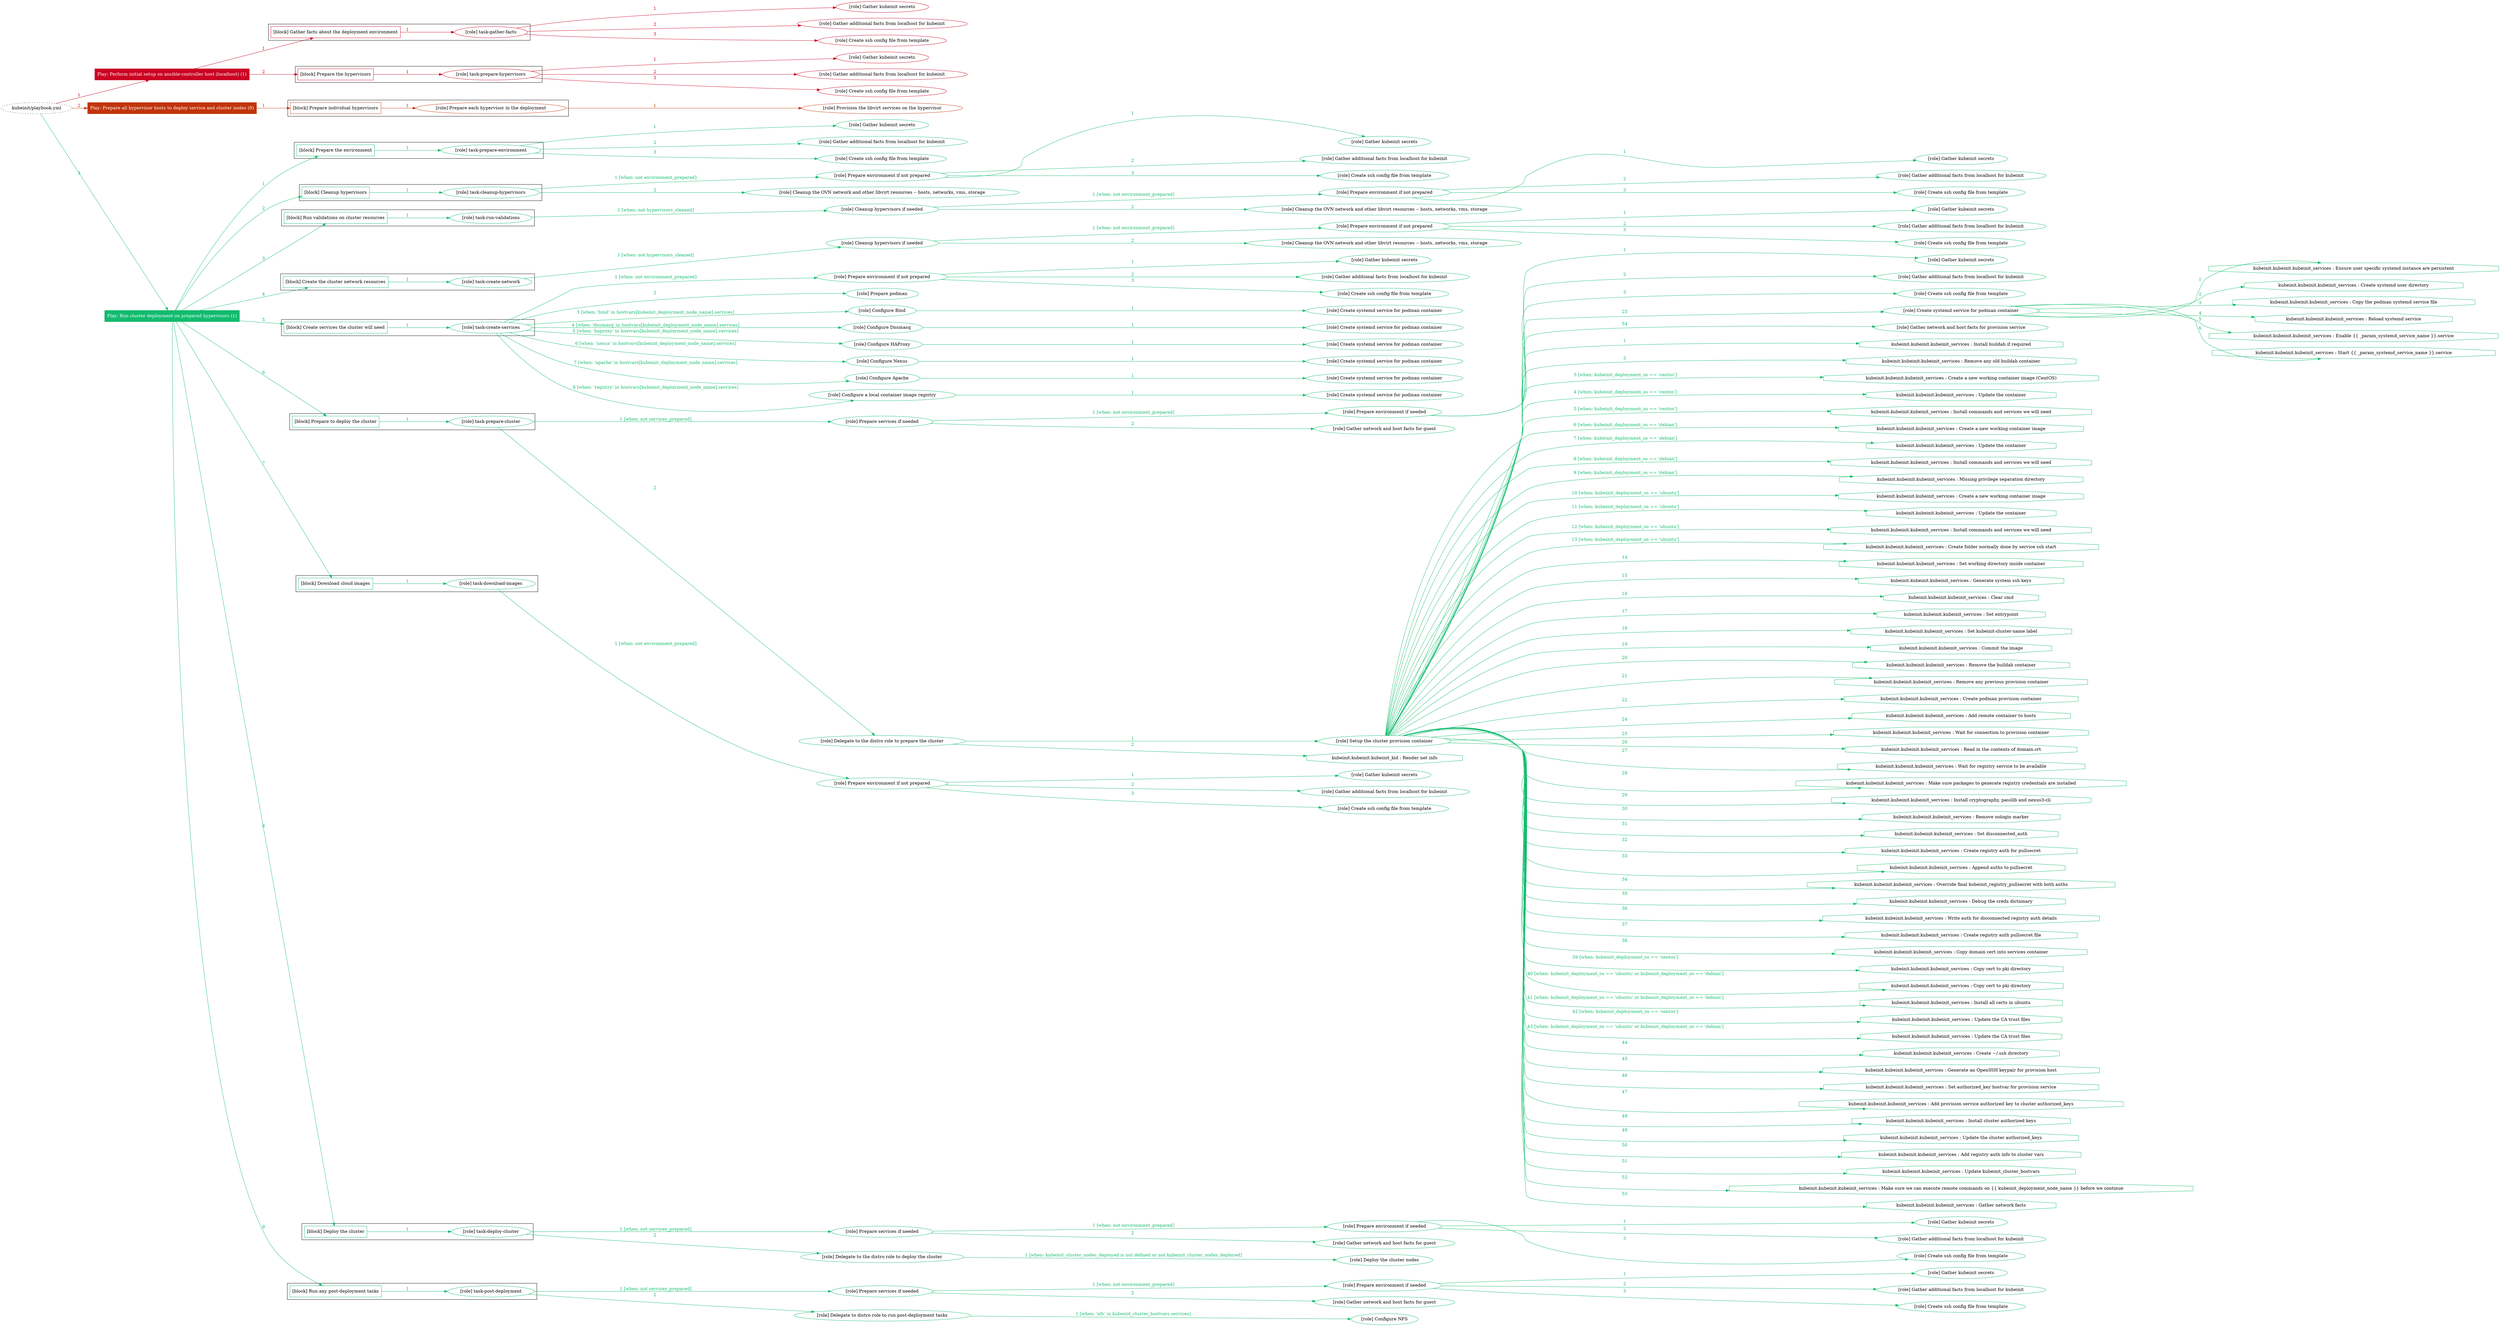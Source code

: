digraph {
	graph [concentrate=true ordering=in rankdir=LR ratio=fill]
	edge [esep=5 sep=10]
	"kubeinit/playbook.yml" [URL="/home/runner/work/kubeinit/kubeinit/kubeinit/playbook.yml" id=playbook_7fd8af8f style=dotted]
	play_98e0ff97 [label="Play: Perform initial setup on ansible-controller host (localhost) (1)" URL="/home/runner/work/kubeinit/kubeinit/kubeinit/playbook.yml" color="#ca0222" fontcolor="#ffffff" id=play_98e0ff97 shape=box style=filled tooltip=localhost]
	"kubeinit/playbook.yml" -> play_98e0ff97 [label="1 " color="#ca0222" fontcolor="#ca0222" id=edge_622a8ff6 labeltooltip="1 " tooltip="1 "]
	subgraph "Gather kubeinit secrets" {
		role_dcd403ad [label="[role] Gather kubeinit secrets" URL="/home/runner/.ansible/collections/ansible_collections/kubeinit/kubeinit/roles/kubeinit_prepare/tasks/gather_kubeinit_facts.yml" color="#ca0222" id=role_dcd403ad tooltip="Gather kubeinit secrets"]
	}
	subgraph "Gather additional facts from localhost for kubeinit" {
		role_539f290f [label="[role] Gather additional facts from localhost for kubeinit" URL="/home/runner/.ansible/collections/ansible_collections/kubeinit/kubeinit/roles/kubeinit_prepare/tasks/gather_kubeinit_facts.yml" color="#ca0222" id=role_539f290f tooltip="Gather additional facts from localhost for kubeinit"]
	}
	subgraph "Create ssh config file from template" {
		role_8ea9cb68 [label="[role] Create ssh config file from template" URL="/home/runner/.ansible/collections/ansible_collections/kubeinit/kubeinit/roles/kubeinit_prepare/tasks/gather_kubeinit_facts.yml" color="#ca0222" id=role_8ea9cb68 tooltip="Create ssh config file from template"]
	}
	subgraph "task-gather-facts" {
		role_4bf2caa4 [label="[role] task-gather-facts" URL="/home/runner/work/kubeinit/kubeinit/kubeinit/playbook.yml" color="#ca0222" id=role_4bf2caa4 tooltip="task-gather-facts"]
		role_4bf2caa4 -> role_dcd403ad [label="1 " color="#ca0222" fontcolor="#ca0222" id=edge_fba43547 labeltooltip="1 " tooltip="1 "]
		role_4bf2caa4 -> role_539f290f [label="2 " color="#ca0222" fontcolor="#ca0222" id=edge_e3a24728 labeltooltip="2 " tooltip="2 "]
		role_4bf2caa4 -> role_8ea9cb68 [label="3 " color="#ca0222" fontcolor="#ca0222" id=edge_15ff0d75 labeltooltip="3 " tooltip="3 "]
	}
	subgraph "Gather kubeinit secrets" {
		role_d36ccc87 [label="[role] Gather kubeinit secrets" URL="/home/runner/.ansible/collections/ansible_collections/kubeinit/kubeinit/roles/kubeinit_prepare/tasks/gather_kubeinit_facts.yml" color="#ca0222" id=role_d36ccc87 tooltip="Gather kubeinit secrets"]
	}
	subgraph "Gather additional facts from localhost for kubeinit" {
		role_b6cae147 [label="[role] Gather additional facts from localhost for kubeinit" URL="/home/runner/.ansible/collections/ansible_collections/kubeinit/kubeinit/roles/kubeinit_prepare/tasks/gather_kubeinit_facts.yml" color="#ca0222" id=role_b6cae147 tooltip="Gather additional facts from localhost for kubeinit"]
	}
	subgraph "Create ssh config file from template" {
		role_4a60debb [label="[role] Create ssh config file from template" URL="/home/runner/.ansible/collections/ansible_collections/kubeinit/kubeinit/roles/kubeinit_prepare/tasks/gather_kubeinit_facts.yml" color="#ca0222" id=role_4a60debb tooltip="Create ssh config file from template"]
	}
	subgraph "task-prepare-hypervisors" {
		role_2b1a5cfa [label="[role] task-prepare-hypervisors" URL="/home/runner/work/kubeinit/kubeinit/kubeinit/playbook.yml" color="#ca0222" id=role_2b1a5cfa tooltip="task-prepare-hypervisors"]
		role_2b1a5cfa -> role_d36ccc87 [label="1 " color="#ca0222" fontcolor="#ca0222" id=edge_10f82601 labeltooltip="1 " tooltip="1 "]
		role_2b1a5cfa -> role_b6cae147 [label="2 " color="#ca0222" fontcolor="#ca0222" id=edge_8739ede2 labeltooltip="2 " tooltip="2 "]
		role_2b1a5cfa -> role_4a60debb [label="3 " color="#ca0222" fontcolor="#ca0222" id=edge_04f05246 labeltooltip="3 " tooltip="3 "]
	}
	subgraph "Play: Perform initial setup on ansible-controller host (localhost) (1)" {
		play_98e0ff97 -> block_2ba2936b [label=1 color="#ca0222" fontcolor="#ca0222" id=edge_b8289a17 labeltooltip=1 tooltip=1]
		subgraph cluster_block_2ba2936b {
			block_2ba2936b [label="[block] Gather facts about the deployment environment" URL="/home/runner/work/kubeinit/kubeinit/kubeinit/playbook.yml" color="#ca0222" id=block_2ba2936b labeltooltip="Gather facts about the deployment environment" shape=box tooltip="Gather facts about the deployment environment"]
			block_2ba2936b -> role_4bf2caa4 [label="1 " color="#ca0222" fontcolor="#ca0222" id=edge_3d5ab0a6 labeltooltip="1 " tooltip="1 "]
		}
		play_98e0ff97 -> block_fdc5b07e [label=2 color="#ca0222" fontcolor="#ca0222" id=edge_54b46707 labeltooltip=2 tooltip=2]
		subgraph cluster_block_fdc5b07e {
			block_fdc5b07e [label="[block] Prepare the hypervisors" URL="/home/runner/work/kubeinit/kubeinit/kubeinit/playbook.yml" color="#ca0222" id=block_fdc5b07e labeltooltip="Prepare the hypervisors" shape=box tooltip="Prepare the hypervisors"]
			block_fdc5b07e -> role_2b1a5cfa [label="1 " color="#ca0222" fontcolor="#ca0222" id=edge_a89c050b labeltooltip="1 " tooltip="1 "]
		}
	}
	play_30621fe2 [label="Play: Prepare all hypervisor hosts to deploy service and cluster nodes (0)" URL="/home/runner/work/kubeinit/kubeinit/kubeinit/playbook.yml" color="#c2330a" fontcolor="#ffffff" id=play_30621fe2 shape=box style=filled tooltip="Play: Prepare all hypervisor hosts to deploy service and cluster nodes (0)"]
	"kubeinit/playbook.yml" -> play_30621fe2 [label="2 " color="#c2330a" fontcolor="#c2330a" id=edge_944a17ac labeltooltip="2 " tooltip="2 "]
	subgraph "Provision the libvirt services on the hypervisor" {
		role_531a4a71 [label="[role] Provision the libvirt services on the hypervisor" URL="/home/runner/.ansible/collections/ansible_collections/kubeinit/kubeinit/roles/kubeinit_prepare/tasks/prepare_hypervisor.yml" color="#c2330a" id=role_531a4a71 tooltip="Provision the libvirt services on the hypervisor"]
	}
	subgraph "Prepare each hypervisor in the deployment" {
		role_f5bc4326 [label="[role] Prepare each hypervisor in the deployment" URL="/home/runner/work/kubeinit/kubeinit/kubeinit/playbook.yml" color="#c2330a" id=role_f5bc4326 tooltip="Prepare each hypervisor in the deployment"]
		role_f5bc4326 -> role_531a4a71 [label="1 " color="#c2330a" fontcolor="#c2330a" id=edge_c8710d15 labeltooltip="1 " tooltip="1 "]
	}
	subgraph "Play: Prepare all hypervisor hosts to deploy service and cluster nodes (0)" {
		play_30621fe2 -> block_9442f4bf [label=1 color="#c2330a" fontcolor="#c2330a" id=edge_d973830e labeltooltip=1 tooltip=1]
		subgraph cluster_block_9442f4bf {
			block_9442f4bf [label="[block] Prepare individual hypervisors" URL="/home/runner/work/kubeinit/kubeinit/kubeinit/playbook.yml" color="#c2330a" id=block_9442f4bf labeltooltip="Prepare individual hypervisors" shape=box tooltip="Prepare individual hypervisors"]
			block_9442f4bf -> role_f5bc4326 [label="1 " color="#c2330a" fontcolor="#c2330a" id=edge_20fc58ff labeltooltip="1 " tooltip="1 "]
		}
	}
	play_da6e0a05 [label="Play: Run cluster deployment on prepared hypervisors (1)" URL="/home/runner/work/kubeinit/kubeinit/kubeinit/playbook.yml" color="#11bb6e" fontcolor="#ffffff" id=play_da6e0a05 shape=box style=filled tooltip=localhost]
	"kubeinit/playbook.yml" -> play_da6e0a05 [label="3 " color="#11bb6e" fontcolor="#11bb6e" id=edge_2503fa8b labeltooltip="3 " tooltip="3 "]
	subgraph "Gather kubeinit secrets" {
		role_d4651ae6 [label="[role] Gather kubeinit secrets" URL="/home/runner/.ansible/collections/ansible_collections/kubeinit/kubeinit/roles/kubeinit_prepare/tasks/gather_kubeinit_facts.yml" color="#11bb6e" id=role_d4651ae6 tooltip="Gather kubeinit secrets"]
	}
	subgraph "Gather additional facts from localhost for kubeinit" {
		role_67fab28e [label="[role] Gather additional facts from localhost for kubeinit" URL="/home/runner/.ansible/collections/ansible_collections/kubeinit/kubeinit/roles/kubeinit_prepare/tasks/gather_kubeinit_facts.yml" color="#11bb6e" id=role_67fab28e tooltip="Gather additional facts from localhost for kubeinit"]
	}
	subgraph "Create ssh config file from template" {
		role_1c4e7d9c [label="[role] Create ssh config file from template" URL="/home/runner/.ansible/collections/ansible_collections/kubeinit/kubeinit/roles/kubeinit_prepare/tasks/gather_kubeinit_facts.yml" color="#11bb6e" id=role_1c4e7d9c tooltip="Create ssh config file from template"]
	}
	subgraph "task-prepare-environment" {
		role_bf4c6e32 [label="[role] task-prepare-environment" URL="/home/runner/work/kubeinit/kubeinit/kubeinit/playbook.yml" color="#11bb6e" id=role_bf4c6e32 tooltip="task-prepare-environment"]
		role_bf4c6e32 -> role_d4651ae6 [label="1 " color="#11bb6e" fontcolor="#11bb6e" id=edge_6fc6565b labeltooltip="1 " tooltip="1 "]
		role_bf4c6e32 -> role_67fab28e [label="2 " color="#11bb6e" fontcolor="#11bb6e" id=edge_2ac7e904 labeltooltip="2 " tooltip="2 "]
		role_bf4c6e32 -> role_1c4e7d9c [label="3 " color="#11bb6e" fontcolor="#11bb6e" id=edge_386b0825 labeltooltip="3 " tooltip="3 "]
	}
	subgraph "Gather kubeinit secrets" {
		role_97bbab35 [label="[role] Gather kubeinit secrets" URL="/home/runner/.ansible/collections/ansible_collections/kubeinit/kubeinit/roles/kubeinit_prepare/tasks/gather_kubeinit_facts.yml" color="#11bb6e" id=role_97bbab35 tooltip="Gather kubeinit secrets"]
	}
	subgraph "Gather additional facts from localhost for kubeinit" {
		role_3f07eb4b [label="[role] Gather additional facts from localhost for kubeinit" URL="/home/runner/.ansible/collections/ansible_collections/kubeinit/kubeinit/roles/kubeinit_prepare/tasks/gather_kubeinit_facts.yml" color="#11bb6e" id=role_3f07eb4b tooltip="Gather additional facts from localhost for kubeinit"]
	}
	subgraph "Create ssh config file from template" {
		role_f810cb59 [label="[role] Create ssh config file from template" URL="/home/runner/.ansible/collections/ansible_collections/kubeinit/kubeinit/roles/kubeinit_prepare/tasks/gather_kubeinit_facts.yml" color="#11bb6e" id=role_f810cb59 tooltip="Create ssh config file from template"]
	}
	subgraph "Prepare environment if not prepared" {
		role_65dffa4c [label="[role] Prepare environment if not prepared" URL="/home/runner/.ansible/collections/ansible_collections/kubeinit/kubeinit/roles/kubeinit_prepare/tasks/cleanup_hypervisors.yml" color="#11bb6e" id=role_65dffa4c tooltip="Prepare environment if not prepared"]
		role_65dffa4c -> role_97bbab35 [label="1 " color="#11bb6e" fontcolor="#11bb6e" id=edge_a8287c5f labeltooltip="1 " tooltip="1 "]
		role_65dffa4c -> role_3f07eb4b [label="2 " color="#11bb6e" fontcolor="#11bb6e" id=edge_a60c4b82 labeltooltip="2 " tooltip="2 "]
		role_65dffa4c -> role_f810cb59 [label="3 " color="#11bb6e" fontcolor="#11bb6e" id=edge_c31f593d labeltooltip="3 " tooltip="3 "]
	}
	subgraph "Cleanup the OVN network and other libvirt resources -- hosts, networks, vms, storage" {
		role_0af014b7 [label="[role] Cleanup the OVN network and other libvirt resources -- hosts, networks, vms, storage" URL="/home/runner/.ansible/collections/ansible_collections/kubeinit/kubeinit/roles/kubeinit_prepare/tasks/cleanup_hypervisors.yml" color="#11bb6e" id=role_0af014b7 tooltip="Cleanup the OVN network and other libvirt resources -- hosts, networks, vms, storage"]
	}
	subgraph "task-cleanup-hypervisors" {
		role_c66f4db3 [label="[role] task-cleanup-hypervisors" URL="/home/runner/work/kubeinit/kubeinit/kubeinit/playbook.yml" color="#11bb6e" id=role_c66f4db3 tooltip="task-cleanup-hypervisors"]
		role_c66f4db3 -> role_65dffa4c [label="1 [when: not environment_prepared]" color="#11bb6e" fontcolor="#11bb6e" id=edge_5eda3395 labeltooltip="1 [when: not environment_prepared]" tooltip="1 [when: not environment_prepared]"]
		role_c66f4db3 -> role_0af014b7 [label="2 " color="#11bb6e" fontcolor="#11bb6e" id=edge_1bd9f86c labeltooltip="2 " tooltip="2 "]
	}
	subgraph "Gather kubeinit secrets" {
		role_110a6353 [label="[role] Gather kubeinit secrets" URL="/home/runner/.ansible/collections/ansible_collections/kubeinit/kubeinit/roles/kubeinit_prepare/tasks/gather_kubeinit_facts.yml" color="#11bb6e" id=role_110a6353 tooltip="Gather kubeinit secrets"]
	}
	subgraph "Gather additional facts from localhost for kubeinit" {
		role_ed0536c7 [label="[role] Gather additional facts from localhost for kubeinit" URL="/home/runner/.ansible/collections/ansible_collections/kubeinit/kubeinit/roles/kubeinit_prepare/tasks/gather_kubeinit_facts.yml" color="#11bb6e" id=role_ed0536c7 tooltip="Gather additional facts from localhost for kubeinit"]
	}
	subgraph "Create ssh config file from template" {
		role_493c6a01 [label="[role] Create ssh config file from template" URL="/home/runner/.ansible/collections/ansible_collections/kubeinit/kubeinit/roles/kubeinit_prepare/tasks/gather_kubeinit_facts.yml" color="#11bb6e" id=role_493c6a01 tooltip="Create ssh config file from template"]
	}
	subgraph "Prepare environment if not prepared" {
		role_02cdd18b [label="[role] Prepare environment if not prepared" URL="/home/runner/.ansible/collections/ansible_collections/kubeinit/kubeinit/roles/kubeinit_prepare/tasks/cleanup_hypervisors.yml" color="#11bb6e" id=role_02cdd18b tooltip="Prepare environment if not prepared"]
		role_02cdd18b -> role_110a6353 [label="1 " color="#11bb6e" fontcolor="#11bb6e" id=edge_6914322b labeltooltip="1 " tooltip="1 "]
		role_02cdd18b -> role_ed0536c7 [label="2 " color="#11bb6e" fontcolor="#11bb6e" id=edge_35d97ef6 labeltooltip="2 " tooltip="2 "]
		role_02cdd18b -> role_493c6a01 [label="3 " color="#11bb6e" fontcolor="#11bb6e" id=edge_e2e6b24e labeltooltip="3 " tooltip="3 "]
	}
	subgraph "Cleanup the OVN network and other libvirt resources -- hosts, networks, vms, storage" {
		role_12ddfbb0 [label="[role] Cleanup the OVN network and other libvirt resources -- hosts, networks, vms, storage" URL="/home/runner/.ansible/collections/ansible_collections/kubeinit/kubeinit/roles/kubeinit_prepare/tasks/cleanup_hypervisors.yml" color="#11bb6e" id=role_12ddfbb0 tooltip="Cleanup the OVN network and other libvirt resources -- hosts, networks, vms, storage"]
	}
	subgraph "Cleanup hypervisors if needed" {
		role_40b98859 [label="[role] Cleanup hypervisors if needed" URL="/home/runner/.ansible/collections/ansible_collections/kubeinit/kubeinit/roles/kubeinit_validations/tasks/main.yml" color="#11bb6e" id=role_40b98859 tooltip="Cleanup hypervisors if needed"]
		role_40b98859 -> role_02cdd18b [label="1 [when: not environment_prepared]" color="#11bb6e" fontcolor="#11bb6e" id=edge_643543da labeltooltip="1 [when: not environment_prepared]" tooltip="1 [when: not environment_prepared]"]
		role_40b98859 -> role_12ddfbb0 [label="2 " color="#11bb6e" fontcolor="#11bb6e" id=edge_5040a1f4 labeltooltip="2 " tooltip="2 "]
	}
	subgraph "task-run-validations" {
		role_0b26d698 [label="[role] task-run-validations" URL="/home/runner/work/kubeinit/kubeinit/kubeinit/playbook.yml" color="#11bb6e" id=role_0b26d698 tooltip="task-run-validations"]
		role_0b26d698 -> role_40b98859 [label="1 [when: not hypervisors_cleaned]" color="#11bb6e" fontcolor="#11bb6e" id=edge_c763134a labeltooltip="1 [when: not hypervisors_cleaned]" tooltip="1 [when: not hypervisors_cleaned]"]
	}
	subgraph "Gather kubeinit secrets" {
		role_d46ae79a [label="[role] Gather kubeinit secrets" URL="/home/runner/.ansible/collections/ansible_collections/kubeinit/kubeinit/roles/kubeinit_prepare/tasks/gather_kubeinit_facts.yml" color="#11bb6e" id=role_d46ae79a tooltip="Gather kubeinit secrets"]
	}
	subgraph "Gather additional facts from localhost for kubeinit" {
		role_9bca1cd8 [label="[role] Gather additional facts from localhost for kubeinit" URL="/home/runner/.ansible/collections/ansible_collections/kubeinit/kubeinit/roles/kubeinit_prepare/tasks/gather_kubeinit_facts.yml" color="#11bb6e" id=role_9bca1cd8 tooltip="Gather additional facts from localhost for kubeinit"]
	}
	subgraph "Create ssh config file from template" {
		role_6fb3ef29 [label="[role] Create ssh config file from template" URL="/home/runner/.ansible/collections/ansible_collections/kubeinit/kubeinit/roles/kubeinit_prepare/tasks/gather_kubeinit_facts.yml" color="#11bb6e" id=role_6fb3ef29 tooltip="Create ssh config file from template"]
	}
	subgraph "Prepare environment if not prepared" {
		role_380cfc4b [label="[role] Prepare environment if not prepared" URL="/home/runner/.ansible/collections/ansible_collections/kubeinit/kubeinit/roles/kubeinit_prepare/tasks/cleanup_hypervisors.yml" color="#11bb6e" id=role_380cfc4b tooltip="Prepare environment if not prepared"]
		role_380cfc4b -> role_d46ae79a [label="1 " color="#11bb6e" fontcolor="#11bb6e" id=edge_f18d05bb labeltooltip="1 " tooltip="1 "]
		role_380cfc4b -> role_9bca1cd8 [label="2 " color="#11bb6e" fontcolor="#11bb6e" id=edge_a649c21d labeltooltip="2 " tooltip="2 "]
		role_380cfc4b -> role_6fb3ef29 [label="3 " color="#11bb6e" fontcolor="#11bb6e" id=edge_7954f9d0 labeltooltip="3 " tooltip="3 "]
	}
	subgraph "Cleanup the OVN network and other libvirt resources -- hosts, networks, vms, storage" {
		role_0da70c71 [label="[role] Cleanup the OVN network and other libvirt resources -- hosts, networks, vms, storage" URL="/home/runner/.ansible/collections/ansible_collections/kubeinit/kubeinit/roles/kubeinit_prepare/tasks/cleanup_hypervisors.yml" color="#11bb6e" id=role_0da70c71 tooltip="Cleanup the OVN network and other libvirt resources -- hosts, networks, vms, storage"]
	}
	subgraph "Cleanup hypervisors if needed" {
		role_5a3c38bc [label="[role] Cleanup hypervisors if needed" URL="/home/runner/.ansible/collections/ansible_collections/kubeinit/kubeinit/roles/kubeinit_libvirt/tasks/create_network.yml" color="#11bb6e" id=role_5a3c38bc tooltip="Cleanup hypervisors if needed"]
		role_5a3c38bc -> role_380cfc4b [label="1 [when: not environment_prepared]" color="#11bb6e" fontcolor="#11bb6e" id=edge_20917000 labeltooltip="1 [when: not environment_prepared]" tooltip="1 [when: not environment_prepared]"]
		role_5a3c38bc -> role_0da70c71 [label="2 " color="#11bb6e" fontcolor="#11bb6e" id=edge_66439f8c labeltooltip="2 " tooltip="2 "]
	}
	subgraph "task-create-network" {
		role_58dd96ee [label="[role] task-create-network" URL="/home/runner/work/kubeinit/kubeinit/kubeinit/playbook.yml" color="#11bb6e" id=role_58dd96ee tooltip="task-create-network"]
		role_58dd96ee -> role_5a3c38bc [label="1 [when: not hypervisors_cleaned]" color="#11bb6e" fontcolor="#11bb6e" id=edge_42908e72 labeltooltip="1 [when: not hypervisors_cleaned]" tooltip="1 [when: not hypervisors_cleaned]"]
	}
	subgraph "Gather kubeinit secrets" {
		role_32562e9b [label="[role] Gather kubeinit secrets" URL="/home/runner/.ansible/collections/ansible_collections/kubeinit/kubeinit/roles/kubeinit_prepare/tasks/gather_kubeinit_facts.yml" color="#11bb6e" id=role_32562e9b tooltip="Gather kubeinit secrets"]
	}
	subgraph "Gather additional facts from localhost for kubeinit" {
		role_d1d2a5ac [label="[role] Gather additional facts from localhost for kubeinit" URL="/home/runner/.ansible/collections/ansible_collections/kubeinit/kubeinit/roles/kubeinit_prepare/tasks/gather_kubeinit_facts.yml" color="#11bb6e" id=role_d1d2a5ac tooltip="Gather additional facts from localhost for kubeinit"]
	}
	subgraph "Create ssh config file from template" {
		role_8e134d1f [label="[role] Create ssh config file from template" URL="/home/runner/.ansible/collections/ansible_collections/kubeinit/kubeinit/roles/kubeinit_prepare/tasks/gather_kubeinit_facts.yml" color="#11bb6e" id=role_8e134d1f tooltip="Create ssh config file from template"]
	}
	subgraph "Prepare environment if not prepared" {
		role_b175b4f8 [label="[role] Prepare environment if not prepared" URL="/home/runner/.ansible/collections/ansible_collections/kubeinit/kubeinit/roles/kubeinit_services/tasks/main.yml" color="#11bb6e" id=role_b175b4f8 tooltip="Prepare environment if not prepared"]
		role_b175b4f8 -> role_32562e9b [label="1 " color="#11bb6e" fontcolor="#11bb6e" id=edge_030d8318 labeltooltip="1 " tooltip="1 "]
		role_b175b4f8 -> role_d1d2a5ac [label="2 " color="#11bb6e" fontcolor="#11bb6e" id=edge_d2bf032b labeltooltip="2 " tooltip="2 "]
		role_b175b4f8 -> role_8e134d1f [label="3 " color="#11bb6e" fontcolor="#11bb6e" id=edge_72933e93 labeltooltip="3 " tooltip="3 "]
	}
	subgraph "Prepare podman" {
		role_43a3ed29 [label="[role] Prepare podman" URL="/home/runner/.ansible/collections/ansible_collections/kubeinit/kubeinit/roles/kubeinit_services/tasks/00_create_service_pod.yml" color="#11bb6e" id=role_43a3ed29 tooltip="Prepare podman"]
	}
	subgraph "Create systemd service for podman container" {
		role_b12aa62f [label="[role] Create systemd service for podman container" URL="/home/runner/.ansible/collections/ansible_collections/kubeinit/kubeinit/roles/kubeinit_bind/tasks/main.yml" color="#11bb6e" id=role_b12aa62f tooltip="Create systemd service for podman container"]
	}
	subgraph "Configure Bind" {
		role_f952dd6d [label="[role] Configure Bind" URL="/home/runner/.ansible/collections/ansible_collections/kubeinit/kubeinit/roles/kubeinit_services/tasks/start_services_containers.yml" color="#11bb6e" id=role_f952dd6d tooltip="Configure Bind"]
		role_f952dd6d -> role_b12aa62f [label="1 " color="#11bb6e" fontcolor="#11bb6e" id=edge_f2c2d29d labeltooltip="1 " tooltip="1 "]
	}
	subgraph "Create systemd service for podman container" {
		role_c78f0224 [label="[role] Create systemd service for podman container" URL="/home/runner/.ansible/collections/ansible_collections/kubeinit/kubeinit/roles/kubeinit_dnsmasq/tasks/main.yml" color="#11bb6e" id=role_c78f0224 tooltip="Create systemd service for podman container"]
	}
	subgraph "Configure Dnsmasq" {
		role_7487b037 [label="[role] Configure Dnsmasq" URL="/home/runner/.ansible/collections/ansible_collections/kubeinit/kubeinit/roles/kubeinit_services/tasks/start_services_containers.yml" color="#11bb6e" id=role_7487b037 tooltip="Configure Dnsmasq"]
		role_7487b037 -> role_c78f0224 [label="1 " color="#11bb6e" fontcolor="#11bb6e" id=edge_9953cdaf labeltooltip="1 " tooltip="1 "]
	}
	subgraph "Create systemd service for podman container" {
		role_36a5ef00 [label="[role] Create systemd service for podman container" URL="/home/runner/.ansible/collections/ansible_collections/kubeinit/kubeinit/roles/kubeinit_haproxy/tasks/main.yml" color="#11bb6e" id=role_36a5ef00 tooltip="Create systemd service for podman container"]
	}
	subgraph "Configure HAProxy" {
		role_417e19fa [label="[role] Configure HAProxy" URL="/home/runner/.ansible/collections/ansible_collections/kubeinit/kubeinit/roles/kubeinit_services/tasks/start_services_containers.yml" color="#11bb6e" id=role_417e19fa tooltip="Configure HAProxy"]
		role_417e19fa -> role_36a5ef00 [label="1 " color="#11bb6e" fontcolor="#11bb6e" id=edge_ef78c1e5 labeltooltip="1 " tooltip="1 "]
	}
	subgraph "Create systemd service for podman container" {
		role_64de63c4 [label="[role] Create systemd service for podman container" URL="/home/runner/.ansible/collections/ansible_collections/kubeinit/kubeinit/roles/kubeinit_nexus/tasks/main.yml" color="#11bb6e" id=role_64de63c4 tooltip="Create systemd service for podman container"]
	}
	subgraph "Configure Nexus" {
		role_c96525e6 [label="[role] Configure Nexus" URL="/home/runner/.ansible/collections/ansible_collections/kubeinit/kubeinit/roles/kubeinit_services/tasks/start_services_containers.yml" color="#11bb6e" id=role_c96525e6 tooltip="Configure Nexus"]
		role_c96525e6 -> role_64de63c4 [label="1 " color="#11bb6e" fontcolor="#11bb6e" id=edge_8dc8f154 labeltooltip="1 " tooltip="1 "]
	}
	subgraph "Create systemd service for podman container" {
		role_5d095508 [label="[role] Create systemd service for podman container" URL="/home/runner/.ansible/collections/ansible_collections/kubeinit/kubeinit/roles/kubeinit_apache/tasks/main.yml" color="#11bb6e" id=role_5d095508 tooltip="Create systemd service for podman container"]
	}
	subgraph "Configure Apache" {
		role_f6f9d457 [label="[role] Configure Apache" URL="/home/runner/.ansible/collections/ansible_collections/kubeinit/kubeinit/roles/kubeinit_services/tasks/start_services_containers.yml" color="#11bb6e" id=role_f6f9d457 tooltip="Configure Apache"]
		role_f6f9d457 -> role_5d095508 [label="1 " color="#11bb6e" fontcolor="#11bb6e" id=edge_a7e52892 labeltooltip="1 " tooltip="1 "]
	}
	subgraph "Create systemd service for podman container" {
		role_f0f53c74 [label="[role] Create systemd service for podman container" URL="/home/runner/.ansible/collections/ansible_collections/kubeinit/kubeinit/roles/kubeinit_registry/tasks/main.yml" color="#11bb6e" id=role_f0f53c74 tooltip="Create systemd service for podman container"]
	}
	subgraph "Configure a local container image registry" {
		role_289a88f9 [label="[role] Configure a local container image registry" URL="/home/runner/.ansible/collections/ansible_collections/kubeinit/kubeinit/roles/kubeinit_services/tasks/start_services_containers.yml" color="#11bb6e" id=role_289a88f9 tooltip="Configure a local container image registry"]
		role_289a88f9 -> role_f0f53c74 [label="1 " color="#11bb6e" fontcolor="#11bb6e" id=edge_ae8083ce labeltooltip="1 " tooltip="1 "]
	}
	subgraph "task-create-services" {
		role_c9c75ace [label="[role] task-create-services" URL="/home/runner/work/kubeinit/kubeinit/kubeinit/playbook.yml" color="#11bb6e" id=role_c9c75ace tooltip="task-create-services"]
		role_c9c75ace -> role_b175b4f8 [label="1 [when: not environment_prepared]" color="#11bb6e" fontcolor="#11bb6e" id=edge_b0840809 labeltooltip="1 [when: not environment_prepared]" tooltip="1 [when: not environment_prepared]"]
		role_c9c75ace -> role_43a3ed29 [label="2 " color="#11bb6e" fontcolor="#11bb6e" id=edge_0f6d4df6 labeltooltip="2 " tooltip="2 "]
		role_c9c75ace -> role_f952dd6d [label="3 [when: 'bind' in hostvars[kubeinit_deployment_node_name].services]" color="#11bb6e" fontcolor="#11bb6e" id=edge_b9bce1d0 labeltooltip="3 [when: 'bind' in hostvars[kubeinit_deployment_node_name].services]" tooltip="3 [when: 'bind' in hostvars[kubeinit_deployment_node_name].services]"]
		role_c9c75ace -> role_7487b037 [label="4 [when: 'dnsmasq' in hostvars[kubeinit_deployment_node_name].services]" color="#11bb6e" fontcolor="#11bb6e" id=edge_38cb16f0 labeltooltip="4 [when: 'dnsmasq' in hostvars[kubeinit_deployment_node_name].services]" tooltip="4 [when: 'dnsmasq' in hostvars[kubeinit_deployment_node_name].services]"]
		role_c9c75ace -> role_417e19fa [label="5 [when: 'haproxy' in hostvars[kubeinit_deployment_node_name].services]" color="#11bb6e" fontcolor="#11bb6e" id=edge_da0afe01 labeltooltip="5 [when: 'haproxy' in hostvars[kubeinit_deployment_node_name].services]" tooltip="5 [when: 'haproxy' in hostvars[kubeinit_deployment_node_name].services]"]
		role_c9c75ace -> role_c96525e6 [label="6 [when: 'nexus' in hostvars[kubeinit_deployment_node_name].services]" color="#11bb6e" fontcolor="#11bb6e" id=edge_c8d24497 labeltooltip="6 [when: 'nexus' in hostvars[kubeinit_deployment_node_name].services]" tooltip="6 [when: 'nexus' in hostvars[kubeinit_deployment_node_name].services]"]
		role_c9c75ace -> role_f6f9d457 [label="7 [when: 'apache' in hostvars[kubeinit_deployment_node_name].services]" color="#11bb6e" fontcolor="#11bb6e" id=edge_d6468678 labeltooltip="7 [when: 'apache' in hostvars[kubeinit_deployment_node_name].services]" tooltip="7 [when: 'apache' in hostvars[kubeinit_deployment_node_name].services]"]
		role_c9c75ace -> role_289a88f9 [label="8 [when: 'registry' in hostvars[kubeinit_deployment_node_name].services]" color="#11bb6e" fontcolor="#11bb6e" id=edge_f11c029a labeltooltip="8 [when: 'registry' in hostvars[kubeinit_deployment_node_name].services]" tooltip="8 [when: 'registry' in hostvars[kubeinit_deployment_node_name].services]"]
	}
	subgraph "Gather kubeinit secrets" {
		role_45930c73 [label="[role] Gather kubeinit secrets" URL="/home/runner/.ansible/collections/ansible_collections/kubeinit/kubeinit/roles/kubeinit_prepare/tasks/gather_kubeinit_facts.yml" color="#11bb6e" id=role_45930c73 tooltip="Gather kubeinit secrets"]
	}
	subgraph "Gather additional facts from localhost for kubeinit" {
		role_9a7d4e1c [label="[role] Gather additional facts from localhost for kubeinit" URL="/home/runner/.ansible/collections/ansible_collections/kubeinit/kubeinit/roles/kubeinit_prepare/tasks/gather_kubeinit_facts.yml" color="#11bb6e" id=role_9a7d4e1c tooltip="Gather additional facts from localhost for kubeinit"]
	}
	subgraph "Create ssh config file from template" {
		role_69e4bccf [label="[role] Create ssh config file from template" URL="/home/runner/.ansible/collections/ansible_collections/kubeinit/kubeinit/roles/kubeinit_prepare/tasks/gather_kubeinit_facts.yml" color="#11bb6e" id=role_69e4bccf tooltip="Create ssh config file from template"]
	}
	subgraph "Prepare environment if needed" {
		role_4dc2660e [label="[role] Prepare environment if needed" URL="/home/runner/.ansible/collections/ansible_collections/kubeinit/kubeinit/roles/kubeinit_services/tasks/prepare_services.yml" color="#11bb6e" id=role_4dc2660e tooltip="Prepare environment if needed"]
		role_4dc2660e -> role_45930c73 [label="1 " color="#11bb6e" fontcolor="#11bb6e" id=edge_c32d45e2 labeltooltip="1 " tooltip="1 "]
		role_4dc2660e -> role_9a7d4e1c [label="2 " color="#11bb6e" fontcolor="#11bb6e" id=edge_99e35669 labeltooltip="2 " tooltip="2 "]
		role_4dc2660e -> role_69e4bccf [label="3 " color="#11bb6e" fontcolor="#11bb6e" id=edge_d7975030 labeltooltip="3 " tooltip="3 "]
	}
	subgraph "Gather network and host facts for guest" {
		role_9345610d [label="[role] Gather network and host facts for guest" URL="/home/runner/.ansible/collections/ansible_collections/kubeinit/kubeinit/roles/kubeinit_services/tasks/prepare_services.yml" color="#11bb6e" id=role_9345610d tooltip="Gather network and host facts for guest"]
	}
	subgraph "Prepare services if needed" {
		role_f1cd448e [label="[role] Prepare services if needed" URL="/home/runner/.ansible/collections/ansible_collections/kubeinit/kubeinit/roles/kubeinit_prepare/tasks/prepare_cluster.yml" color="#11bb6e" id=role_f1cd448e tooltip="Prepare services if needed"]
		role_f1cd448e -> role_4dc2660e [label="1 [when: not environment_prepared]" color="#11bb6e" fontcolor="#11bb6e" id=edge_f5852b7e labeltooltip="1 [when: not environment_prepared]" tooltip="1 [when: not environment_prepared]"]
		role_f1cd448e -> role_9345610d [label="2 " color="#11bb6e" fontcolor="#11bb6e" id=edge_d15788fb labeltooltip="2 " tooltip="2 "]
	}
	subgraph "Create systemd service for podman container" {
		role_7789aaa9 [label="[role] Create systemd service for podman container" URL="/home/runner/.ansible/collections/ansible_collections/kubeinit/kubeinit/roles/kubeinit_services/tasks/create_provision_container.yml" color="#11bb6e" id=role_7789aaa9 tooltip="Create systemd service for podman container"]
		task_8b416edb [label="kubeinit.kubeinit.kubeinit_services : Ensure user specific systemd instance are persistent" URL="/home/runner/.ansible/collections/ansible_collections/kubeinit/kubeinit/roles/kubeinit_services/tasks/create_managed_service.yml" color="#11bb6e" id=task_8b416edb shape=octagon tooltip="kubeinit.kubeinit.kubeinit_services : Ensure user specific systemd instance are persistent"]
		role_7789aaa9 -> task_8b416edb [label="1 " color="#11bb6e" fontcolor="#11bb6e" id=edge_229afff4 labeltooltip="1 " tooltip="1 "]
		task_afe82a2b [label="kubeinit.kubeinit.kubeinit_services : Create systemd user directory" URL="/home/runner/.ansible/collections/ansible_collections/kubeinit/kubeinit/roles/kubeinit_services/tasks/create_managed_service.yml" color="#11bb6e" id=task_afe82a2b shape=octagon tooltip="kubeinit.kubeinit.kubeinit_services : Create systemd user directory"]
		role_7789aaa9 -> task_afe82a2b [label="2 " color="#11bb6e" fontcolor="#11bb6e" id=edge_3bb36ce8 labeltooltip="2 " tooltip="2 "]
		task_8c676bd5 [label="kubeinit.kubeinit.kubeinit_services : Copy the podman systemd service file" URL="/home/runner/.ansible/collections/ansible_collections/kubeinit/kubeinit/roles/kubeinit_services/tasks/create_managed_service.yml" color="#11bb6e" id=task_8c676bd5 shape=octagon tooltip="kubeinit.kubeinit.kubeinit_services : Copy the podman systemd service file"]
		role_7789aaa9 -> task_8c676bd5 [label="3 " color="#11bb6e" fontcolor="#11bb6e" id=edge_07fa54d5 labeltooltip="3 " tooltip="3 "]
		task_d9260750 [label="kubeinit.kubeinit.kubeinit_services : Reload systemd service" URL="/home/runner/.ansible/collections/ansible_collections/kubeinit/kubeinit/roles/kubeinit_services/tasks/create_managed_service.yml" color="#11bb6e" id=task_d9260750 shape=octagon tooltip="kubeinit.kubeinit.kubeinit_services : Reload systemd service"]
		role_7789aaa9 -> task_d9260750 [label="4 " color="#11bb6e" fontcolor="#11bb6e" id=edge_25338869 labeltooltip="4 " tooltip="4 "]
		task_4e62d7f7 [label="kubeinit.kubeinit.kubeinit_services : Enable {{ _param_systemd_service_name }}.service" URL="/home/runner/.ansible/collections/ansible_collections/kubeinit/kubeinit/roles/kubeinit_services/tasks/create_managed_service.yml" color="#11bb6e" id=task_4e62d7f7 shape=octagon tooltip="kubeinit.kubeinit.kubeinit_services : Enable {{ _param_systemd_service_name }}.service"]
		role_7789aaa9 -> task_4e62d7f7 [label="5 " color="#11bb6e" fontcolor="#11bb6e" id=edge_135c4913 labeltooltip="5 " tooltip="5 "]
		task_28b5366e [label="kubeinit.kubeinit.kubeinit_services : Start {{ _param_systemd_service_name }}.service" URL="/home/runner/.ansible/collections/ansible_collections/kubeinit/kubeinit/roles/kubeinit_services/tasks/create_managed_service.yml" color="#11bb6e" id=task_28b5366e shape=octagon tooltip="kubeinit.kubeinit.kubeinit_services : Start {{ _param_systemd_service_name }}.service"]
		role_7789aaa9 -> task_28b5366e [label="6 " color="#11bb6e" fontcolor="#11bb6e" id=edge_c215493f labeltooltip="6 " tooltip="6 "]
	}
	subgraph "Gather network and host facts for provision service" {
		role_7d7a4a34 [label="[role] Gather network and host facts for provision service" URL="/home/runner/.ansible/collections/ansible_collections/kubeinit/kubeinit/roles/kubeinit_services/tasks/create_provision_container.yml" color="#11bb6e" id=role_7d7a4a34 tooltip="Gather network and host facts for provision service"]
	}
	subgraph "Setup the cluster provision container" {
		role_f554676d [label="[role] Setup the cluster provision container" URL="/home/runner/.ansible/collections/ansible_collections/kubeinit/kubeinit/roles/kubeinit_kid/tasks/prepare_cluster.yml" color="#11bb6e" id=role_f554676d tooltip="Setup the cluster provision container"]
		task_f58c96e5 [label="kubeinit.kubeinit.kubeinit_services : Install buildah if required" URL="/home/runner/.ansible/collections/ansible_collections/kubeinit/kubeinit/roles/kubeinit_services/tasks/create_provision_container.yml" color="#11bb6e" id=task_f58c96e5 shape=octagon tooltip="kubeinit.kubeinit.kubeinit_services : Install buildah if required"]
		role_f554676d -> task_f58c96e5 [label="1 " color="#11bb6e" fontcolor="#11bb6e" id=edge_4661f4d8 labeltooltip="1 " tooltip="1 "]
		task_dc082bb0 [label="kubeinit.kubeinit.kubeinit_services : Remove any old buildah container" URL="/home/runner/.ansible/collections/ansible_collections/kubeinit/kubeinit/roles/kubeinit_services/tasks/create_provision_container.yml" color="#11bb6e" id=task_dc082bb0 shape=octagon tooltip="kubeinit.kubeinit.kubeinit_services : Remove any old buildah container"]
		role_f554676d -> task_dc082bb0 [label="2 " color="#11bb6e" fontcolor="#11bb6e" id=edge_0bf29b1c labeltooltip="2 " tooltip="2 "]
		task_e8018d67 [label="kubeinit.kubeinit.kubeinit_services : Create a new working container image (CentOS)" URL="/home/runner/.ansible/collections/ansible_collections/kubeinit/kubeinit/roles/kubeinit_services/tasks/create_provision_container.yml" color="#11bb6e" id=task_e8018d67 shape=octagon tooltip="kubeinit.kubeinit.kubeinit_services : Create a new working container image (CentOS)"]
		role_f554676d -> task_e8018d67 [label="3 [when: kubeinit_deployment_os == 'centos']" color="#11bb6e" fontcolor="#11bb6e" id=edge_d50be606 labeltooltip="3 [when: kubeinit_deployment_os == 'centos']" tooltip="3 [when: kubeinit_deployment_os == 'centos']"]
		task_9a8ddceb [label="kubeinit.kubeinit.kubeinit_services : Update the container" URL="/home/runner/.ansible/collections/ansible_collections/kubeinit/kubeinit/roles/kubeinit_services/tasks/create_provision_container.yml" color="#11bb6e" id=task_9a8ddceb shape=octagon tooltip="kubeinit.kubeinit.kubeinit_services : Update the container"]
		role_f554676d -> task_9a8ddceb [label="4 [when: kubeinit_deployment_os == 'centos']" color="#11bb6e" fontcolor="#11bb6e" id=edge_c57b4bed labeltooltip="4 [when: kubeinit_deployment_os == 'centos']" tooltip="4 [when: kubeinit_deployment_os == 'centos']"]
		task_1f9558b3 [label="kubeinit.kubeinit.kubeinit_services : Install commands and services we will need" URL="/home/runner/.ansible/collections/ansible_collections/kubeinit/kubeinit/roles/kubeinit_services/tasks/create_provision_container.yml" color="#11bb6e" id=task_1f9558b3 shape=octagon tooltip="kubeinit.kubeinit.kubeinit_services : Install commands and services we will need"]
		role_f554676d -> task_1f9558b3 [label="5 [when: kubeinit_deployment_os == 'centos']" color="#11bb6e" fontcolor="#11bb6e" id=edge_4a70d6ee labeltooltip="5 [when: kubeinit_deployment_os == 'centos']" tooltip="5 [when: kubeinit_deployment_os == 'centos']"]
		task_37a9bce2 [label="kubeinit.kubeinit.kubeinit_services : Create a new working container image" URL="/home/runner/.ansible/collections/ansible_collections/kubeinit/kubeinit/roles/kubeinit_services/tasks/create_provision_container.yml" color="#11bb6e" id=task_37a9bce2 shape=octagon tooltip="kubeinit.kubeinit.kubeinit_services : Create a new working container image"]
		role_f554676d -> task_37a9bce2 [label="6 [when: kubeinit_deployment_os == 'debian']" color="#11bb6e" fontcolor="#11bb6e" id=edge_387ae9bb labeltooltip="6 [when: kubeinit_deployment_os == 'debian']" tooltip="6 [when: kubeinit_deployment_os == 'debian']"]
		task_fe49062d [label="kubeinit.kubeinit.kubeinit_services : Update the container" URL="/home/runner/.ansible/collections/ansible_collections/kubeinit/kubeinit/roles/kubeinit_services/tasks/create_provision_container.yml" color="#11bb6e" id=task_fe49062d shape=octagon tooltip="kubeinit.kubeinit.kubeinit_services : Update the container"]
		role_f554676d -> task_fe49062d [label="7 [when: kubeinit_deployment_os == 'debian']" color="#11bb6e" fontcolor="#11bb6e" id=edge_5e3c7fc5 labeltooltip="7 [when: kubeinit_deployment_os == 'debian']" tooltip="7 [when: kubeinit_deployment_os == 'debian']"]
		task_699f69c5 [label="kubeinit.kubeinit.kubeinit_services : Install commands and services we will need" URL="/home/runner/.ansible/collections/ansible_collections/kubeinit/kubeinit/roles/kubeinit_services/tasks/create_provision_container.yml" color="#11bb6e" id=task_699f69c5 shape=octagon tooltip="kubeinit.kubeinit.kubeinit_services : Install commands and services we will need"]
		role_f554676d -> task_699f69c5 [label="8 [when: kubeinit_deployment_os == 'debian']" color="#11bb6e" fontcolor="#11bb6e" id=edge_30bfb8f6 labeltooltip="8 [when: kubeinit_deployment_os == 'debian']" tooltip="8 [when: kubeinit_deployment_os == 'debian']"]
		task_d00c7a36 [label="kubeinit.kubeinit.kubeinit_services : Missing privilege separation directory" URL="/home/runner/.ansible/collections/ansible_collections/kubeinit/kubeinit/roles/kubeinit_services/tasks/create_provision_container.yml" color="#11bb6e" id=task_d00c7a36 shape=octagon tooltip="kubeinit.kubeinit.kubeinit_services : Missing privilege separation directory"]
		role_f554676d -> task_d00c7a36 [label="9 [when: kubeinit_deployment_os == 'debian']" color="#11bb6e" fontcolor="#11bb6e" id=edge_50215dd7 labeltooltip="9 [when: kubeinit_deployment_os == 'debian']" tooltip="9 [when: kubeinit_deployment_os == 'debian']"]
		task_7433438b [label="kubeinit.kubeinit.kubeinit_services : Create a new working container image" URL="/home/runner/.ansible/collections/ansible_collections/kubeinit/kubeinit/roles/kubeinit_services/tasks/create_provision_container.yml" color="#11bb6e" id=task_7433438b shape=octagon tooltip="kubeinit.kubeinit.kubeinit_services : Create a new working container image"]
		role_f554676d -> task_7433438b [label="10 [when: kubeinit_deployment_os == 'ubuntu']" color="#11bb6e" fontcolor="#11bb6e" id=edge_05faf51b labeltooltip="10 [when: kubeinit_deployment_os == 'ubuntu']" tooltip="10 [when: kubeinit_deployment_os == 'ubuntu']"]
		task_d377b2d9 [label="kubeinit.kubeinit.kubeinit_services : Update the container" URL="/home/runner/.ansible/collections/ansible_collections/kubeinit/kubeinit/roles/kubeinit_services/tasks/create_provision_container.yml" color="#11bb6e" id=task_d377b2d9 shape=octagon tooltip="kubeinit.kubeinit.kubeinit_services : Update the container"]
		role_f554676d -> task_d377b2d9 [label="11 [when: kubeinit_deployment_os == 'ubuntu']" color="#11bb6e" fontcolor="#11bb6e" id=edge_e8ba4ccd labeltooltip="11 [when: kubeinit_deployment_os == 'ubuntu']" tooltip="11 [when: kubeinit_deployment_os == 'ubuntu']"]
		task_ebcd1c68 [label="kubeinit.kubeinit.kubeinit_services : Install commands and services we will need" URL="/home/runner/.ansible/collections/ansible_collections/kubeinit/kubeinit/roles/kubeinit_services/tasks/create_provision_container.yml" color="#11bb6e" id=task_ebcd1c68 shape=octagon tooltip="kubeinit.kubeinit.kubeinit_services : Install commands and services we will need"]
		role_f554676d -> task_ebcd1c68 [label="12 [when: kubeinit_deployment_os == 'ubuntu']" color="#11bb6e" fontcolor="#11bb6e" id=edge_ace7a297 labeltooltip="12 [when: kubeinit_deployment_os == 'ubuntu']" tooltip="12 [when: kubeinit_deployment_os == 'ubuntu']"]
		task_a50ad278 [label="kubeinit.kubeinit.kubeinit_services : Create folder normally done by service ssh start" URL="/home/runner/.ansible/collections/ansible_collections/kubeinit/kubeinit/roles/kubeinit_services/tasks/create_provision_container.yml" color="#11bb6e" id=task_a50ad278 shape=octagon tooltip="kubeinit.kubeinit.kubeinit_services : Create folder normally done by service ssh start"]
		role_f554676d -> task_a50ad278 [label="13 [when: kubeinit_deployment_os == 'ubuntu']" color="#11bb6e" fontcolor="#11bb6e" id=edge_5c26b921 labeltooltip="13 [when: kubeinit_deployment_os == 'ubuntu']" tooltip="13 [when: kubeinit_deployment_os == 'ubuntu']"]
		task_bed993d5 [label="kubeinit.kubeinit.kubeinit_services : Set working directory inside container" URL="/home/runner/.ansible/collections/ansible_collections/kubeinit/kubeinit/roles/kubeinit_services/tasks/create_provision_container.yml" color="#11bb6e" id=task_bed993d5 shape=octagon tooltip="kubeinit.kubeinit.kubeinit_services : Set working directory inside container"]
		role_f554676d -> task_bed993d5 [label="14 " color="#11bb6e" fontcolor="#11bb6e" id=edge_9dc258b6 labeltooltip="14 " tooltip="14 "]
		task_9399dfd6 [label="kubeinit.kubeinit.kubeinit_services : Generate system ssh keys" URL="/home/runner/.ansible/collections/ansible_collections/kubeinit/kubeinit/roles/kubeinit_services/tasks/create_provision_container.yml" color="#11bb6e" id=task_9399dfd6 shape=octagon tooltip="kubeinit.kubeinit.kubeinit_services : Generate system ssh keys"]
		role_f554676d -> task_9399dfd6 [label="15 " color="#11bb6e" fontcolor="#11bb6e" id=edge_0d7763c5 labeltooltip="15 " tooltip="15 "]
		task_dd267e3f [label="kubeinit.kubeinit.kubeinit_services : Clear cmd" URL="/home/runner/.ansible/collections/ansible_collections/kubeinit/kubeinit/roles/kubeinit_services/tasks/create_provision_container.yml" color="#11bb6e" id=task_dd267e3f shape=octagon tooltip="kubeinit.kubeinit.kubeinit_services : Clear cmd"]
		role_f554676d -> task_dd267e3f [label="16 " color="#11bb6e" fontcolor="#11bb6e" id=edge_f8ad27dd labeltooltip="16 " tooltip="16 "]
		task_43af4285 [label="kubeinit.kubeinit.kubeinit_services : Set entrypoint" URL="/home/runner/.ansible/collections/ansible_collections/kubeinit/kubeinit/roles/kubeinit_services/tasks/create_provision_container.yml" color="#11bb6e" id=task_43af4285 shape=octagon tooltip="kubeinit.kubeinit.kubeinit_services : Set entrypoint"]
		role_f554676d -> task_43af4285 [label="17 " color="#11bb6e" fontcolor="#11bb6e" id=edge_7e22e8a8 labeltooltip="17 " tooltip="17 "]
		task_a0586bd8 [label="kubeinit.kubeinit.kubeinit_services : Set kubeinit-cluster-name label" URL="/home/runner/.ansible/collections/ansible_collections/kubeinit/kubeinit/roles/kubeinit_services/tasks/create_provision_container.yml" color="#11bb6e" id=task_a0586bd8 shape=octagon tooltip="kubeinit.kubeinit.kubeinit_services : Set kubeinit-cluster-name label"]
		role_f554676d -> task_a0586bd8 [label="18 " color="#11bb6e" fontcolor="#11bb6e" id=edge_f2d8e04d labeltooltip="18 " tooltip="18 "]
		task_a0353fa7 [label="kubeinit.kubeinit.kubeinit_services : Commit the image" URL="/home/runner/.ansible/collections/ansible_collections/kubeinit/kubeinit/roles/kubeinit_services/tasks/create_provision_container.yml" color="#11bb6e" id=task_a0353fa7 shape=octagon tooltip="kubeinit.kubeinit.kubeinit_services : Commit the image"]
		role_f554676d -> task_a0353fa7 [label="19 " color="#11bb6e" fontcolor="#11bb6e" id=edge_94a8ffd3 labeltooltip="19 " tooltip="19 "]
		task_7f88013e [label="kubeinit.kubeinit.kubeinit_services : Remove the buildah container" URL="/home/runner/.ansible/collections/ansible_collections/kubeinit/kubeinit/roles/kubeinit_services/tasks/create_provision_container.yml" color="#11bb6e" id=task_7f88013e shape=octagon tooltip="kubeinit.kubeinit.kubeinit_services : Remove the buildah container"]
		role_f554676d -> task_7f88013e [label="20 " color="#11bb6e" fontcolor="#11bb6e" id=edge_1131718d labeltooltip="20 " tooltip="20 "]
		task_f9abbf67 [label="kubeinit.kubeinit.kubeinit_services : Remove any previous provision container" URL="/home/runner/.ansible/collections/ansible_collections/kubeinit/kubeinit/roles/kubeinit_services/tasks/create_provision_container.yml" color="#11bb6e" id=task_f9abbf67 shape=octagon tooltip="kubeinit.kubeinit.kubeinit_services : Remove any previous provision container"]
		role_f554676d -> task_f9abbf67 [label="21 " color="#11bb6e" fontcolor="#11bb6e" id=edge_a789fa80 labeltooltip="21 " tooltip="21 "]
		task_c8e0f4ea [label="kubeinit.kubeinit.kubeinit_services : Create podman provision container" URL="/home/runner/.ansible/collections/ansible_collections/kubeinit/kubeinit/roles/kubeinit_services/tasks/create_provision_container.yml" color="#11bb6e" id=task_c8e0f4ea shape=octagon tooltip="kubeinit.kubeinit.kubeinit_services : Create podman provision container"]
		role_f554676d -> task_c8e0f4ea [label="22 " color="#11bb6e" fontcolor="#11bb6e" id=edge_553fea5c labeltooltip="22 " tooltip="22 "]
		role_f554676d -> role_7789aaa9 [label="23 " color="#11bb6e" fontcolor="#11bb6e" id=edge_8de66b29 labeltooltip="23 " tooltip="23 "]
		task_6cd087d2 [label="kubeinit.kubeinit.kubeinit_services : Add remote container to hosts" URL="/home/runner/.ansible/collections/ansible_collections/kubeinit/kubeinit/roles/kubeinit_services/tasks/create_provision_container.yml" color="#11bb6e" id=task_6cd087d2 shape=octagon tooltip="kubeinit.kubeinit.kubeinit_services : Add remote container to hosts"]
		role_f554676d -> task_6cd087d2 [label="24 " color="#11bb6e" fontcolor="#11bb6e" id=edge_8bb4e932 labeltooltip="24 " tooltip="24 "]
		task_507f54a0 [label="kubeinit.kubeinit.kubeinit_services : Wait for connection to provision container" URL="/home/runner/.ansible/collections/ansible_collections/kubeinit/kubeinit/roles/kubeinit_services/tasks/create_provision_container.yml" color="#11bb6e" id=task_507f54a0 shape=octagon tooltip="kubeinit.kubeinit.kubeinit_services : Wait for connection to provision container"]
		role_f554676d -> task_507f54a0 [label="25 " color="#11bb6e" fontcolor="#11bb6e" id=edge_19d8693f labeltooltip="25 " tooltip="25 "]
		task_21ff203e [label="kubeinit.kubeinit.kubeinit_services : Read in the contents of domain.crt" URL="/home/runner/.ansible/collections/ansible_collections/kubeinit/kubeinit/roles/kubeinit_services/tasks/create_provision_container.yml" color="#11bb6e" id=task_21ff203e shape=octagon tooltip="kubeinit.kubeinit.kubeinit_services : Read in the contents of domain.crt"]
		role_f554676d -> task_21ff203e [label="26 " color="#11bb6e" fontcolor="#11bb6e" id=edge_e09d93af labeltooltip="26 " tooltip="26 "]
		task_55417319 [label="kubeinit.kubeinit.kubeinit_services : Wait for registry service to be available" URL="/home/runner/.ansible/collections/ansible_collections/kubeinit/kubeinit/roles/kubeinit_services/tasks/create_provision_container.yml" color="#11bb6e" id=task_55417319 shape=octagon tooltip="kubeinit.kubeinit.kubeinit_services : Wait for registry service to be available"]
		role_f554676d -> task_55417319 [label="27 " color="#11bb6e" fontcolor="#11bb6e" id=edge_f537cac1 labeltooltip="27 " tooltip="27 "]
		task_7d57be8e [label="kubeinit.kubeinit.kubeinit_services : Make sure packages to generate registry credentials are installed" URL="/home/runner/.ansible/collections/ansible_collections/kubeinit/kubeinit/roles/kubeinit_services/tasks/create_provision_container.yml" color="#11bb6e" id=task_7d57be8e shape=octagon tooltip="kubeinit.kubeinit.kubeinit_services : Make sure packages to generate registry credentials are installed"]
		role_f554676d -> task_7d57be8e [label="28 " color="#11bb6e" fontcolor="#11bb6e" id=edge_2e18ea68 labeltooltip="28 " tooltip="28 "]
		task_8064342b [label="kubeinit.kubeinit.kubeinit_services : Install cryptography, passlib and nexus3-cli" URL="/home/runner/.ansible/collections/ansible_collections/kubeinit/kubeinit/roles/kubeinit_services/tasks/create_provision_container.yml" color="#11bb6e" id=task_8064342b shape=octagon tooltip="kubeinit.kubeinit.kubeinit_services : Install cryptography, passlib and nexus3-cli"]
		role_f554676d -> task_8064342b [label="29 " color="#11bb6e" fontcolor="#11bb6e" id=edge_201a6e0c labeltooltip="29 " tooltip="29 "]
		task_7460713d [label="kubeinit.kubeinit.kubeinit_services : Remove nologin marker" URL="/home/runner/.ansible/collections/ansible_collections/kubeinit/kubeinit/roles/kubeinit_services/tasks/create_provision_container.yml" color="#11bb6e" id=task_7460713d shape=octagon tooltip="kubeinit.kubeinit.kubeinit_services : Remove nologin marker"]
		role_f554676d -> task_7460713d [label="30 " color="#11bb6e" fontcolor="#11bb6e" id=edge_c6a11892 labeltooltip="30 " tooltip="30 "]
		task_2f9b9b89 [label="kubeinit.kubeinit.kubeinit_services : Set disconnected_auth" URL="/home/runner/.ansible/collections/ansible_collections/kubeinit/kubeinit/roles/kubeinit_services/tasks/create_provision_container.yml" color="#11bb6e" id=task_2f9b9b89 shape=octagon tooltip="kubeinit.kubeinit.kubeinit_services : Set disconnected_auth"]
		role_f554676d -> task_2f9b9b89 [label="31 " color="#11bb6e" fontcolor="#11bb6e" id=edge_131fae79 labeltooltip="31 " tooltip="31 "]
		task_45f53b0e [label="kubeinit.kubeinit.kubeinit_services : Create registry auth for pullsecret" URL="/home/runner/.ansible/collections/ansible_collections/kubeinit/kubeinit/roles/kubeinit_services/tasks/create_provision_container.yml" color="#11bb6e" id=task_45f53b0e shape=octagon tooltip="kubeinit.kubeinit.kubeinit_services : Create registry auth for pullsecret"]
		role_f554676d -> task_45f53b0e [label="32 " color="#11bb6e" fontcolor="#11bb6e" id=edge_f9cb89dc labeltooltip="32 " tooltip="32 "]
		task_bdcf89f3 [label="kubeinit.kubeinit.kubeinit_services : Append auths to pullsecret" URL="/home/runner/.ansible/collections/ansible_collections/kubeinit/kubeinit/roles/kubeinit_services/tasks/create_provision_container.yml" color="#11bb6e" id=task_bdcf89f3 shape=octagon tooltip="kubeinit.kubeinit.kubeinit_services : Append auths to pullsecret"]
		role_f554676d -> task_bdcf89f3 [label="33 " color="#11bb6e" fontcolor="#11bb6e" id=edge_6dedb94f labeltooltip="33 " tooltip="33 "]
		task_e369355a [label="kubeinit.kubeinit.kubeinit_services : Override final kubeinit_registry_pullsecret with both auths" URL="/home/runner/.ansible/collections/ansible_collections/kubeinit/kubeinit/roles/kubeinit_services/tasks/create_provision_container.yml" color="#11bb6e" id=task_e369355a shape=octagon tooltip="kubeinit.kubeinit.kubeinit_services : Override final kubeinit_registry_pullsecret with both auths"]
		role_f554676d -> task_e369355a [label="34 " color="#11bb6e" fontcolor="#11bb6e" id=edge_5d59249a labeltooltip="34 " tooltip="34 "]
		task_7808b1be [label="kubeinit.kubeinit.kubeinit_services : Debug the creds dictionary" URL="/home/runner/.ansible/collections/ansible_collections/kubeinit/kubeinit/roles/kubeinit_services/tasks/create_provision_container.yml" color="#11bb6e" id=task_7808b1be shape=octagon tooltip="kubeinit.kubeinit.kubeinit_services : Debug the creds dictionary"]
		role_f554676d -> task_7808b1be [label="35 " color="#11bb6e" fontcolor="#11bb6e" id=edge_349c030c labeltooltip="35 " tooltip="35 "]
		task_bbd42451 [label="kubeinit.kubeinit.kubeinit_services : Write auth for disconnected registry auth details" URL="/home/runner/.ansible/collections/ansible_collections/kubeinit/kubeinit/roles/kubeinit_services/tasks/create_provision_container.yml" color="#11bb6e" id=task_bbd42451 shape=octagon tooltip="kubeinit.kubeinit.kubeinit_services : Write auth for disconnected registry auth details"]
		role_f554676d -> task_bbd42451 [label="36 " color="#11bb6e" fontcolor="#11bb6e" id=edge_38e03cb9 labeltooltip="36 " tooltip="36 "]
		task_da60ab69 [label="kubeinit.kubeinit.kubeinit_services : Create registry auth pullsecret file" URL="/home/runner/.ansible/collections/ansible_collections/kubeinit/kubeinit/roles/kubeinit_services/tasks/create_provision_container.yml" color="#11bb6e" id=task_da60ab69 shape=octagon tooltip="kubeinit.kubeinit.kubeinit_services : Create registry auth pullsecret file"]
		role_f554676d -> task_da60ab69 [label="37 " color="#11bb6e" fontcolor="#11bb6e" id=edge_3a0fd55a labeltooltip="37 " tooltip="37 "]
		task_0c1a2470 [label="kubeinit.kubeinit.kubeinit_services : Copy domain cert into services container" URL="/home/runner/.ansible/collections/ansible_collections/kubeinit/kubeinit/roles/kubeinit_services/tasks/create_provision_container.yml" color="#11bb6e" id=task_0c1a2470 shape=octagon tooltip="kubeinit.kubeinit.kubeinit_services : Copy domain cert into services container"]
		role_f554676d -> task_0c1a2470 [label="38 " color="#11bb6e" fontcolor="#11bb6e" id=edge_0d4b87e3 labeltooltip="38 " tooltip="38 "]
		task_8869f837 [label="kubeinit.kubeinit.kubeinit_services : Copy cert to pki directory" URL="/home/runner/.ansible/collections/ansible_collections/kubeinit/kubeinit/roles/kubeinit_services/tasks/create_provision_container.yml" color="#11bb6e" id=task_8869f837 shape=octagon tooltip="kubeinit.kubeinit.kubeinit_services : Copy cert to pki directory"]
		role_f554676d -> task_8869f837 [label="39 [when: kubeinit_deployment_os == 'centos']" color="#11bb6e" fontcolor="#11bb6e" id=edge_cb00590f labeltooltip="39 [when: kubeinit_deployment_os == 'centos']" tooltip="39 [when: kubeinit_deployment_os == 'centos']"]
		task_21d22836 [label="kubeinit.kubeinit.kubeinit_services : Copy cert to pki directory" URL="/home/runner/.ansible/collections/ansible_collections/kubeinit/kubeinit/roles/kubeinit_services/tasks/create_provision_container.yml" color="#11bb6e" id=task_21d22836 shape=octagon tooltip="kubeinit.kubeinit.kubeinit_services : Copy cert to pki directory"]
		role_f554676d -> task_21d22836 [label="40 [when: kubeinit_deployment_os == 'ubuntu' or kubeinit_deployment_os == 'debian']" color="#11bb6e" fontcolor="#11bb6e" id=edge_58b1b942 labeltooltip="40 [when: kubeinit_deployment_os == 'ubuntu' or kubeinit_deployment_os == 'debian']" tooltip="40 [when: kubeinit_deployment_os == 'ubuntu' or kubeinit_deployment_os == 'debian']"]
		task_1af5da40 [label="kubeinit.kubeinit.kubeinit_services : Install all certs in ubuntu" URL="/home/runner/.ansible/collections/ansible_collections/kubeinit/kubeinit/roles/kubeinit_services/tasks/create_provision_container.yml" color="#11bb6e" id=task_1af5da40 shape=octagon tooltip="kubeinit.kubeinit.kubeinit_services : Install all certs in ubuntu"]
		role_f554676d -> task_1af5da40 [label="41 [when: kubeinit_deployment_os == 'ubuntu' or kubeinit_deployment_os == 'debian']" color="#11bb6e" fontcolor="#11bb6e" id=edge_5ebf4541 labeltooltip="41 [when: kubeinit_deployment_os == 'ubuntu' or kubeinit_deployment_os == 'debian']" tooltip="41 [when: kubeinit_deployment_os == 'ubuntu' or kubeinit_deployment_os == 'debian']"]
		task_89f59027 [label="kubeinit.kubeinit.kubeinit_services : Update the CA trust files" URL="/home/runner/.ansible/collections/ansible_collections/kubeinit/kubeinit/roles/kubeinit_services/tasks/create_provision_container.yml" color="#11bb6e" id=task_89f59027 shape=octagon tooltip="kubeinit.kubeinit.kubeinit_services : Update the CA trust files"]
		role_f554676d -> task_89f59027 [label="42 [when: kubeinit_deployment_os == 'centos']" color="#11bb6e" fontcolor="#11bb6e" id=edge_243b3e30 labeltooltip="42 [when: kubeinit_deployment_os == 'centos']" tooltip="42 [when: kubeinit_deployment_os == 'centos']"]
		task_363a888f [label="kubeinit.kubeinit.kubeinit_services : Update the CA trust files" URL="/home/runner/.ansible/collections/ansible_collections/kubeinit/kubeinit/roles/kubeinit_services/tasks/create_provision_container.yml" color="#11bb6e" id=task_363a888f shape=octagon tooltip="kubeinit.kubeinit.kubeinit_services : Update the CA trust files"]
		role_f554676d -> task_363a888f [label="43 [when: kubeinit_deployment_os == 'ubuntu' or kubeinit_deployment_os == 'debian']" color="#11bb6e" fontcolor="#11bb6e" id=edge_de728051 labeltooltip="43 [when: kubeinit_deployment_os == 'ubuntu' or kubeinit_deployment_os == 'debian']" tooltip="43 [when: kubeinit_deployment_os == 'ubuntu' or kubeinit_deployment_os == 'debian']"]
		task_a6bacff4 [label="kubeinit.kubeinit.kubeinit_services : Create ~/.ssh directory" URL="/home/runner/.ansible/collections/ansible_collections/kubeinit/kubeinit/roles/kubeinit_services/tasks/create_provision_container.yml" color="#11bb6e" id=task_a6bacff4 shape=octagon tooltip="kubeinit.kubeinit.kubeinit_services : Create ~/.ssh directory"]
		role_f554676d -> task_a6bacff4 [label="44 " color="#11bb6e" fontcolor="#11bb6e" id=edge_521d1c3a labeltooltip="44 " tooltip="44 "]
		task_8be1856f [label="kubeinit.kubeinit.kubeinit_services : Generate an OpenSSH keypair for provision host" URL="/home/runner/.ansible/collections/ansible_collections/kubeinit/kubeinit/roles/kubeinit_services/tasks/create_provision_container.yml" color="#11bb6e" id=task_8be1856f shape=octagon tooltip="kubeinit.kubeinit.kubeinit_services : Generate an OpenSSH keypair for provision host"]
		role_f554676d -> task_8be1856f [label="45 " color="#11bb6e" fontcolor="#11bb6e" id=edge_f391b2b6 labeltooltip="45 " tooltip="45 "]
		task_b5238a06 [label="kubeinit.kubeinit.kubeinit_services : Set authorized_key hostvar for provision service" URL="/home/runner/.ansible/collections/ansible_collections/kubeinit/kubeinit/roles/kubeinit_services/tasks/create_provision_container.yml" color="#11bb6e" id=task_b5238a06 shape=octagon tooltip="kubeinit.kubeinit.kubeinit_services : Set authorized_key hostvar for provision service"]
		role_f554676d -> task_b5238a06 [label="46 " color="#11bb6e" fontcolor="#11bb6e" id=edge_a481acaf labeltooltip="46 " tooltip="46 "]
		task_45b6e8cc [label="kubeinit.kubeinit.kubeinit_services : Add provision service authorized key to cluster authorized_keys" URL="/home/runner/.ansible/collections/ansible_collections/kubeinit/kubeinit/roles/kubeinit_services/tasks/create_provision_container.yml" color="#11bb6e" id=task_45b6e8cc shape=octagon tooltip="kubeinit.kubeinit.kubeinit_services : Add provision service authorized key to cluster authorized_keys"]
		role_f554676d -> task_45b6e8cc [label="47 " color="#11bb6e" fontcolor="#11bb6e" id=edge_544cb16f labeltooltip="47 " tooltip="47 "]
		task_fd4f298f [label="kubeinit.kubeinit.kubeinit_services : Install cluster authorized keys" URL="/home/runner/.ansible/collections/ansible_collections/kubeinit/kubeinit/roles/kubeinit_services/tasks/create_provision_container.yml" color="#11bb6e" id=task_fd4f298f shape=octagon tooltip="kubeinit.kubeinit.kubeinit_services : Install cluster authorized keys"]
		role_f554676d -> task_fd4f298f [label="48 " color="#11bb6e" fontcolor="#11bb6e" id=edge_adc45b50 labeltooltip="48 " tooltip="48 "]
		task_fd3572be [label="kubeinit.kubeinit.kubeinit_services : Update the cluster authorized_keys" URL="/home/runner/.ansible/collections/ansible_collections/kubeinit/kubeinit/roles/kubeinit_services/tasks/create_provision_container.yml" color="#11bb6e" id=task_fd3572be shape=octagon tooltip="kubeinit.kubeinit.kubeinit_services : Update the cluster authorized_keys"]
		role_f554676d -> task_fd3572be [label="49 " color="#11bb6e" fontcolor="#11bb6e" id=edge_178da138 labeltooltip="49 " tooltip="49 "]
		task_73cda7c5 [label="kubeinit.kubeinit.kubeinit_services : Add registry auth info to cluster vars" URL="/home/runner/.ansible/collections/ansible_collections/kubeinit/kubeinit/roles/kubeinit_services/tasks/create_provision_container.yml" color="#11bb6e" id=task_73cda7c5 shape=octagon tooltip="kubeinit.kubeinit.kubeinit_services : Add registry auth info to cluster vars"]
		role_f554676d -> task_73cda7c5 [label="50 " color="#11bb6e" fontcolor="#11bb6e" id=edge_598e42c3 labeltooltip="50 " tooltip="50 "]
		task_758584fd [label="kubeinit.kubeinit.kubeinit_services : Update kubeinit_cluster_hostvars" URL="/home/runner/.ansible/collections/ansible_collections/kubeinit/kubeinit/roles/kubeinit_services/tasks/create_provision_container.yml" color="#11bb6e" id=task_758584fd shape=octagon tooltip="kubeinit.kubeinit.kubeinit_services : Update kubeinit_cluster_hostvars"]
		role_f554676d -> task_758584fd [label="51 " color="#11bb6e" fontcolor="#11bb6e" id=edge_da4c6e02 labeltooltip="51 " tooltip="51 "]
		task_c5807fe4 [label="kubeinit.kubeinit.kubeinit_services : Make sure we can execute remote commands on {{ kubeinit_deployment_node_name }} before we continue" URL="/home/runner/.ansible/collections/ansible_collections/kubeinit/kubeinit/roles/kubeinit_services/tasks/create_provision_container.yml" color="#11bb6e" id=task_c5807fe4 shape=octagon tooltip="kubeinit.kubeinit.kubeinit_services : Make sure we can execute remote commands on {{ kubeinit_deployment_node_name }} before we continue"]
		role_f554676d -> task_c5807fe4 [label="52 " color="#11bb6e" fontcolor="#11bb6e" id=edge_fa9df420 labeltooltip="52 " tooltip="52 "]
		task_8f9e680c [label="kubeinit.kubeinit.kubeinit_services : Gather network facts" URL="/home/runner/.ansible/collections/ansible_collections/kubeinit/kubeinit/roles/kubeinit_services/tasks/create_provision_container.yml" color="#11bb6e" id=task_8f9e680c shape=octagon tooltip="kubeinit.kubeinit.kubeinit_services : Gather network facts"]
		role_f554676d -> task_8f9e680c [label="53 " color="#11bb6e" fontcolor="#11bb6e" id=edge_7850e672 labeltooltip="53 " tooltip="53 "]
		role_f554676d -> role_7d7a4a34 [label="54 " color="#11bb6e" fontcolor="#11bb6e" id=edge_79a3b8a3 labeltooltip="54 " tooltip="54 "]
	}
	subgraph "Delegate to the distro role to prepare the cluster" {
		role_f5b065b7 [label="[role] Delegate to the distro role to prepare the cluster" URL="/home/runner/.ansible/collections/ansible_collections/kubeinit/kubeinit/roles/kubeinit_prepare/tasks/prepare_cluster.yml" color="#11bb6e" id=role_f5b065b7 tooltip="Delegate to the distro role to prepare the cluster"]
		role_f5b065b7 -> role_f554676d [label="1 " color="#11bb6e" fontcolor="#11bb6e" id=edge_689e55c8 labeltooltip="1 " tooltip="1 "]
		task_cfd6e401 [label="kubeinit.kubeinit.kubeinit_kid : Render net info" URL="/home/runner/.ansible/collections/ansible_collections/kubeinit/kubeinit/roles/kubeinit_kid/tasks/prepare_cluster.yml" color="#11bb6e" id=task_cfd6e401 shape=octagon tooltip="kubeinit.kubeinit.kubeinit_kid : Render net info"]
		role_f5b065b7 -> task_cfd6e401 [label="2 " color="#11bb6e" fontcolor="#11bb6e" id=edge_4fe3c856 labeltooltip="2 " tooltip="2 "]
	}
	subgraph "task-prepare-cluster" {
		role_64d54518 [label="[role] task-prepare-cluster" URL="/home/runner/work/kubeinit/kubeinit/kubeinit/playbook.yml" color="#11bb6e" id=role_64d54518 tooltip="task-prepare-cluster"]
		role_64d54518 -> role_f1cd448e [label="1 [when: not services_prepared]" color="#11bb6e" fontcolor="#11bb6e" id=edge_52d560ac labeltooltip="1 [when: not services_prepared]" tooltip="1 [when: not services_prepared]"]
		role_64d54518 -> role_f5b065b7 [label="2 " color="#11bb6e" fontcolor="#11bb6e" id=edge_21ed018f labeltooltip="2 " tooltip="2 "]
	}
	subgraph "Gather kubeinit secrets" {
		role_7abdc30b [label="[role] Gather kubeinit secrets" URL="/home/runner/.ansible/collections/ansible_collections/kubeinit/kubeinit/roles/kubeinit_prepare/tasks/gather_kubeinit_facts.yml" color="#11bb6e" id=role_7abdc30b tooltip="Gather kubeinit secrets"]
	}
	subgraph "Gather additional facts from localhost for kubeinit" {
		role_9b2729b4 [label="[role] Gather additional facts from localhost for kubeinit" URL="/home/runner/.ansible/collections/ansible_collections/kubeinit/kubeinit/roles/kubeinit_prepare/tasks/gather_kubeinit_facts.yml" color="#11bb6e" id=role_9b2729b4 tooltip="Gather additional facts from localhost for kubeinit"]
	}
	subgraph "Create ssh config file from template" {
		role_115ad5a2 [label="[role] Create ssh config file from template" URL="/home/runner/.ansible/collections/ansible_collections/kubeinit/kubeinit/roles/kubeinit_prepare/tasks/gather_kubeinit_facts.yml" color="#11bb6e" id=role_115ad5a2 tooltip="Create ssh config file from template"]
	}
	subgraph "Prepare environment if not prepared" {
		role_f70a2cf5 [label="[role] Prepare environment if not prepared" URL="/home/runner/.ansible/collections/ansible_collections/kubeinit/kubeinit/roles/kubeinit_libvirt/tasks/download_cloud_images.yml" color="#11bb6e" id=role_f70a2cf5 tooltip="Prepare environment if not prepared"]
		role_f70a2cf5 -> role_7abdc30b [label="1 " color="#11bb6e" fontcolor="#11bb6e" id=edge_fd013744 labeltooltip="1 " tooltip="1 "]
		role_f70a2cf5 -> role_9b2729b4 [label="2 " color="#11bb6e" fontcolor="#11bb6e" id=edge_5a8679d6 labeltooltip="2 " tooltip="2 "]
		role_f70a2cf5 -> role_115ad5a2 [label="3 " color="#11bb6e" fontcolor="#11bb6e" id=edge_d34e37a0 labeltooltip="3 " tooltip="3 "]
	}
	subgraph "task-download-images" {
		role_dc3966e7 [label="[role] task-download-images" URL="/home/runner/work/kubeinit/kubeinit/kubeinit/playbook.yml" color="#11bb6e" id=role_dc3966e7 tooltip="task-download-images"]
		role_dc3966e7 -> role_f70a2cf5 [label="1 [when: not environment_prepared]" color="#11bb6e" fontcolor="#11bb6e" id=edge_9f7fb17f labeltooltip="1 [when: not environment_prepared]" tooltip="1 [when: not environment_prepared]"]
	}
	subgraph "Gather kubeinit secrets" {
		role_c72b8d0d [label="[role] Gather kubeinit secrets" URL="/home/runner/.ansible/collections/ansible_collections/kubeinit/kubeinit/roles/kubeinit_prepare/tasks/gather_kubeinit_facts.yml" color="#11bb6e" id=role_c72b8d0d tooltip="Gather kubeinit secrets"]
	}
	subgraph "Gather additional facts from localhost for kubeinit" {
		role_44586fbb [label="[role] Gather additional facts from localhost for kubeinit" URL="/home/runner/.ansible/collections/ansible_collections/kubeinit/kubeinit/roles/kubeinit_prepare/tasks/gather_kubeinit_facts.yml" color="#11bb6e" id=role_44586fbb tooltip="Gather additional facts from localhost for kubeinit"]
	}
	subgraph "Create ssh config file from template" {
		role_60287b17 [label="[role] Create ssh config file from template" URL="/home/runner/.ansible/collections/ansible_collections/kubeinit/kubeinit/roles/kubeinit_prepare/tasks/gather_kubeinit_facts.yml" color="#11bb6e" id=role_60287b17 tooltip="Create ssh config file from template"]
	}
	subgraph "Prepare environment if needed" {
		role_9e8826a9 [label="[role] Prepare environment if needed" URL="/home/runner/.ansible/collections/ansible_collections/kubeinit/kubeinit/roles/kubeinit_services/tasks/prepare_services.yml" color="#11bb6e" id=role_9e8826a9 tooltip="Prepare environment if needed"]
		role_9e8826a9 -> role_c72b8d0d [label="1 " color="#11bb6e" fontcolor="#11bb6e" id=edge_9ee02d13 labeltooltip="1 " tooltip="1 "]
		role_9e8826a9 -> role_44586fbb [label="2 " color="#11bb6e" fontcolor="#11bb6e" id=edge_900b7cec labeltooltip="2 " tooltip="2 "]
		role_9e8826a9 -> role_60287b17 [label="3 " color="#11bb6e" fontcolor="#11bb6e" id=edge_9bf7ae07 labeltooltip="3 " tooltip="3 "]
	}
	subgraph "Gather network and host facts for guest" {
		role_c5ffe9ac [label="[role] Gather network and host facts for guest" URL="/home/runner/.ansible/collections/ansible_collections/kubeinit/kubeinit/roles/kubeinit_services/tasks/prepare_services.yml" color="#11bb6e" id=role_c5ffe9ac tooltip="Gather network and host facts for guest"]
	}
	subgraph "Prepare services if needed" {
		role_40704ff0 [label="[role] Prepare services if needed" URL="/home/runner/.ansible/collections/ansible_collections/kubeinit/kubeinit/roles/kubeinit_prepare/tasks/deploy_cluster.yml" color="#11bb6e" id=role_40704ff0 tooltip="Prepare services if needed"]
		role_40704ff0 -> role_9e8826a9 [label="1 [when: not environment_prepared]" color="#11bb6e" fontcolor="#11bb6e" id=edge_375092b4 labeltooltip="1 [when: not environment_prepared]" tooltip="1 [when: not environment_prepared]"]
		role_40704ff0 -> role_c5ffe9ac [label="2 " color="#11bb6e" fontcolor="#11bb6e" id=edge_4c9a3774 labeltooltip="2 " tooltip="2 "]
	}
	subgraph "Deploy the cluster nodes" {
		role_caea8e20 [label="[role] Deploy the cluster nodes" URL="/home/runner/.ansible/collections/ansible_collections/kubeinit/kubeinit/roles/kubeinit_kid/tasks/main.yml" color="#11bb6e" id=role_caea8e20 tooltip="Deploy the cluster nodes"]
	}
	subgraph "Delegate to the distro role to deploy the cluster" {
		role_32056399 [label="[role] Delegate to the distro role to deploy the cluster" URL="/home/runner/.ansible/collections/ansible_collections/kubeinit/kubeinit/roles/kubeinit_prepare/tasks/deploy_cluster.yml" color="#11bb6e" id=role_32056399 tooltip="Delegate to the distro role to deploy the cluster"]
		role_32056399 -> role_caea8e20 [label="1 [when: kubeinit_cluster_nodes_deployed is not defined or not kubeinit_cluster_nodes_deployed]" color="#11bb6e" fontcolor="#11bb6e" id=edge_d6538c2a labeltooltip="1 [when: kubeinit_cluster_nodes_deployed is not defined or not kubeinit_cluster_nodes_deployed]" tooltip="1 [when: kubeinit_cluster_nodes_deployed is not defined or not kubeinit_cluster_nodes_deployed]"]
	}
	subgraph "task-deploy-cluster" {
		role_fdbccacb [label="[role] task-deploy-cluster" URL="/home/runner/work/kubeinit/kubeinit/kubeinit/playbook.yml" color="#11bb6e" id=role_fdbccacb tooltip="task-deploy-cluster"]
		role_fdbccacb -> role_40704ff0 [label="1 [when: not services_prepared]" color="#11bb6e" fontcolor="#11bb6e" id=edge_6f3cc2f3 labeltooltip="1 [when: not services_prepared]" tooltip="1 [when: not services_prepared]"]
		role_fdbccacb -> role_32056399 [label="2 " color="#11bb6e" fontcolor="#11bb6e" id=edge_7aa119d7 labeltooltip="2 " tooltip="2 "]
	}
	subgraph "Gather kubeinit secrets" {
		role_b22c44c3 [label="[role] Gather kubeinit secrets" URL="/home/runner/.ansible/collections/ansible_collections/kubeinit/kubeinit/roles/kubeinit_prepare/tasks/gather_kubeinit_facts.yml" color="#11bb6e" id=role_b22c44c3 tooltip="Gather kubeinit secrets"]
	}
	subgraph "Gather additional facts from localhost for kubeinit" {
		role_20d64ace [label="[role] Gather additional facts from localhost for kubeinit" URL="/home/runner/.ansible/collections/ansible_collections/kubeinit/kubeinit/roles/kubeinit_prepare/tasks/gather_kubeinit_facts.yml" color="#11bb6e" id=role_20d64ace tooltip="Gather additional facts from localhost for kubeinit"]
	}
	subgraph "Create ssh config file from template" {
		role_da9cec88 [label="[role] Create ssh config file from template" URL="/home/runner/.ansible/collections/ansible_collections/kubeinit/kubeinit/roles/kubeinit_prepare/tasks/gather_kubeinit_facts.yml" color="#11bb6e" id=role_da9cec88 tooltip="Create ssh config file from template"]
	}
	subgraph "Prepare environment if needed" {
		role_fe63f843 [label="[role] Prepare environment if needed" URL="/home/runner/.ansible/collections/ansible_collections/kubeinit/kubeinit/roles/kubeinit_services/tasks/prepare_services.yml" color="#11bb6e" id=role_fe63f843 tooltip="Prepare environment if needed"]
		role_fe63f843 -> role_b22c44c3 [label="1 " color="#11bb6e" fontcolor="#11bb6e" id=edge_f8682bce labeltooltip="1 " tooltip="1 "]
		role_fe63f843 -> role_20d64ace [label="2 " color="#11bb6e" fontcolor="#11bb6e" id=edge_aa72601e labeltooltip="2 " tooltip="2 "]
		role_fe63f843 -> role_da9cec88 [label="3 " color="#11bb6e" fontcolor="#11bb6e" id=edge_653f4d62 labeltooltip="3 " tooltip="3 "]
	}
	subgraph "Gather network and host facts for guest" {
		role_c3b8b068 [label="[role] Gather network and host facts for guest" URL="/home/runner/.ansible/collections/ansible_collections/kubeinit/kubeinit/roles/kubeinit_services/tasks/prepare_services.yml" color="#11bb6e" id=role_c3b8b068 tooltip="Gather network and host facts for guest"]
	}
	subgraph "Prepare services if needed" {
		role_747793ba [label="[role] Prepare services if needed" URL="/home/runner/.ansible/collections/ansible_collections/kubeinit/kubeinit/roles/kubeinit_prepare/tasks/post_deployment.yml" color="#11bb6e" id=role_747793ba tooltip="Prepare services if needed"]
		role_747793ba -> role_fe63f843 [label="1 [when: not environment_prepared]" color="#11bb6e" fontcolor="#11bb6e" id=edge_a76edff0 labeltooltip="1 [when: not environment_prepared]" tooltip="1 [when: not environment_prepared]"]
		role_747793ba -> role_c3b8b068 [label="2 " color="#11bb6e" fontcolor="#11bb6e" id=edge_d6dfebe9 labeltooltip="2 " tooltip="2 "]
	}
	subgraph "Configure NFS" {
		role_84b7e6e6 [label="[role] Configure NFS" URL="/home/runner/.ansible/collections/ansible_collections/kubeinit/kubeinit/roles/kubeinit_kid/tasks/post_deployment_tasks.yml" color="#11bb6e" id=role_84b7e6e6 tooltip="Configure NFS"]
	}
	subgraph "Delegate to distro role to run post-deployment tasks" {
		role_989e6d0c [label="[role] Delegate to distro role to run post-deployment tasks" URL="/home/runner/.ansible/collections/ansible_collections/kubeinit/kubeinit/roles/kubeinit_prepare/tasks/post_deployment.yml" color="#11bb6e" id=role_989e6d0c tooltip="Delegate to distro role to run post-deployment tasks"]
		role_989e6d0c -> role_84b7e6e6 [label="1 [when: 'nfs' in kubeinit_cluster_hostvars.services]" color="#11bb6e" fontcolor="#11bb6e" id=edge_533f1719 labeltooltip="1 [when: 'nfs' in kubeinit_cluster_hostvars.services]" tooltip="1 [when: 'nfs' in kubeinit_cluster_hostvars.services]"]
	}
	subgraph "task-post-deployment" {
		role_5d9aab5b [label="[role] task-post-deployment" URL="/home/runner/work/kubeinit/kubeinit/kubeinit/playbook.yml" color="#11bb6e" id=role_5d9aab5b tooltip="task-post-deployment"]
		role_5d9aab5b -> role_747793ba [label="1 [when: not services_prepared]" color="#11bb6e" fontcolor="#11bb6e" id=edge_f8b0ad29 labeltooltip="1 [when: not services_prepared]" tooltip="1 [when: not services_prepared]"]
		role_5d9aab5b -> role_989e6d0c [label="2 " color="#11bb6e" fontcolor="#11bb6e" id=edge_3a7cbdcd labeltooltip="2 " tooltip="2 "]
	}
	subgraph "Play: Run cluster deployment on prepared hypervisors (1)" {
		play_da6e0a05 -> block_285f0f15 [label=1 color="#11bb6e" fontcolor="#11bb6e" id=edge_a6e254ff labeltooltip=1 tooltip=1]
		subgraph cluster_block_285f0f15 {
			block_285f0f15 [label="[block] Prepare the environment" URL="/home/runner/work/kubeinit/kubeinit/kubeinit/playbook.yml" color="#11bb6e" id=block_285f0f15 labeltooltip="Prepare the environment" shape=box tooltip="Prepare the environment"]
			block_285f0f15 -> role_bf4c6e32 [label="1 " color="#11bb6e" fontcolor="#11bb6e" id=edge_4b075784 labeltooltip="1 " tooltip="1 "]
		}
		play_da6e0a05 -> block_6b0e1023 [label=2 color="#11bb6e" fontcolor="#11bb6e" id=edge_1dd4bc73 labeltooltip=2 tooltip=2]
		subgraph cluster_block_6b0e1023 {
			block_6b0e1023 [label="[block] Cleanup hypervisors" URL="/home/runner/work/kubeinit/kubeinit/kubeinit/playbook.yml" color="#11bb6e" id=block_6b0e1023 labeltooltip="Cleanup hypervisors" shape=box tooltip="Cleanup hypervisors"]
			block_6b0e1023 -> role_c66f4db3 [label="1 " color="#11bb6e" fontcolor="#11bb6e" id=edge_7674a02e labeltooltip="1 " tooltip="1 "]
		}
		play_da6e0a05 -> block_638584ab [label=3 color="#11bb6e" fontcolor="#11bb6e" id=edge_7a508595 labeltooltip=3 tooltip=3]
		subgraph cluster_block_638584ab {
			block_638584ab [label="[block] Run validations on cluster resources" URL="/home/runner/work/kubeinit/kubeinit/kubeinit/playbook.yml" color="#11bb6e" id=block_638584ab labeltooltip="Run validations on cluster resources" shape=box tooltip="Run validations on cluster resources"]
			block_638584ab -> role_0b26d698 [label="1 " color="#11bb6e" fontcolor="#11bb6e" id=edge_ec91c173 labeltooltip="1 " tooltip="1 "]
		}
		play_da6e0a05 -> block_4d84e1e9 [label=4 color="#11bb6e" fontcolor="#11bb6e" id=edge_2559e010 labeltooltip=4 tooltip=4]
		subgraph cluster_block_4d84e1e9 {
			block_4d84e1e9 [label="[block] Create the cluster network resources" URL="/home/runner/work/kubeinit/kubeinit/kubeinit/playbook.yml" color="#11bb6e" id=block_4d84e1e9 labeltooltip="Create the cluster network resources" shape=box tooltip="Create the cluster network resources"]
			block_4d84e1e9 -> role_58dd96ee [label="1 " color="#11bb6e" fontcolor="#11bb6e" id=edge_3a9e1cf1 labeltooltip="1 " tooltip="1 "]
		}
		play_da6e0a05 -> block_c55c7453 [label=5 color="#11bb6e" fontcolor="#11bb6e" id=edge_0cbafb27 labeltooltip=5 tooltip=5]
		subgraph cluster_block_c55c7453 {
			block_c55c7453 [label="[block] Create services the cluster will need" URL="/home/runner/work/kubeinit/kubeinit/kubeinit/playbook.yml" color="#11bb6e" id=block_c55c7453 labeltooltip="Create services the cluster will need" shape=box tooltip="Create services the cluster will need"]
			block_c55c7453 -> role_c9c75ace [label="1 " color="#11bb6e" fontcolor="#11bb6e" id=edge_c6ceb657 labeltooltip="1 " tooltip="1 "]
		}
		play_da6e0a05 -> block_cf948c2f [label=6 color="#11bb6e" fontcolor="#11bb6e" id=edge_03dfb961 labeltooltip=6 tooltip=6]
		subgraph cluster_block_cf948c2f {
			block_cf948c2f [label="[block] Prepare to deploy the cluster" URL="/home/runner/work/kubeinit/kubeinit/kubeinit/playbook.yml" color="#11bb6e" id=block_cf948c2f labeltooltip="Prepare to deploy the cluster" shape=box tooltip="Prepare to deploy the cluster"]
			block_cf948c2f -> role_64d54518 [label="1 " color="#11bb6e" fontcolor="#11bb6e" id=edge_72e52cf1 labeltooltip="1 " tooltip="1 "]
		}
		play_da6e0a05 -> block_38b73252 [label=7 color="#11bb6e" fontcolor="#11bb6e" id=edge_b9db0bfd labeltooltip=7 tooltip=7]
		subgraph cluster_block_38b73252 {
			block_38b73252 [label="[block] Download cloud images" URL="/home/runner/work/kubeinit/kubeinit/kubeinit/playbook.yml" color="#11bb6e" id=block_38b73252 labeltooltip="Download cloud images" shape=box tooltip="Download cloud images"]
			block_38b73252 -> role_dc3966e7 [label="1 " color="#11bb6e" fontcolor="#11bb6e" id=edge_4805a0bc labeltooltip="1 " tooltip="1 "]
		}
		play_da6e0a05 -> block_f4263f3a [label=8 color="#11bb6e" fontcolor="#11bb6e" id=edge_b61951d2 labeltooltip=8 tooltip=8]
		subgraph cluster_block_f4263f3a {
			block_f4263f3a [label="[block] Deploy the cluster" URL="/home/runner/work/kubeinit/kubeinit/kubeinit/playbook.yml" color="#11bb6e" id=block_f4263f3a labeltooltip="Deploy the cluster" shape=box tooltip="Deploy the cluster"]
			block_f4263f3a -> role_fdbccacb [label="1 " color="#11bb6e" fontcolor="#11bb6e" id=edge_03f70b5d labeltooltip="1 " tooltip="1 "]
		}
		play_da6e0a05 -> block_6128fb89 [label=9 color="#11bb6e" fontcolor="#11bb6e" id=edge_074230f9 labeltooltip=9 tooltip=9]
		subgraph cluster_block_6128fb89 {
			block_6128fb89 [label="[block] Run any post-deployment tasks" URL="/home/runner/work/kubeinit/kubeinit/kubeinit/playbook.yml" color="#11bb6e" id=block_6128fb89 labeltooltip="Run any post-deployment tasks" shape=box tooltip="Run any post-deployment tasks"]
			block_6128fb89 -> role_5d9aab5b [label="1 " color="#11bb6e" fontcolor="#11bb6e" id=edge_d1c3e52f labeltooltip="1 " tooltip="1 "]
		}
	}
}
